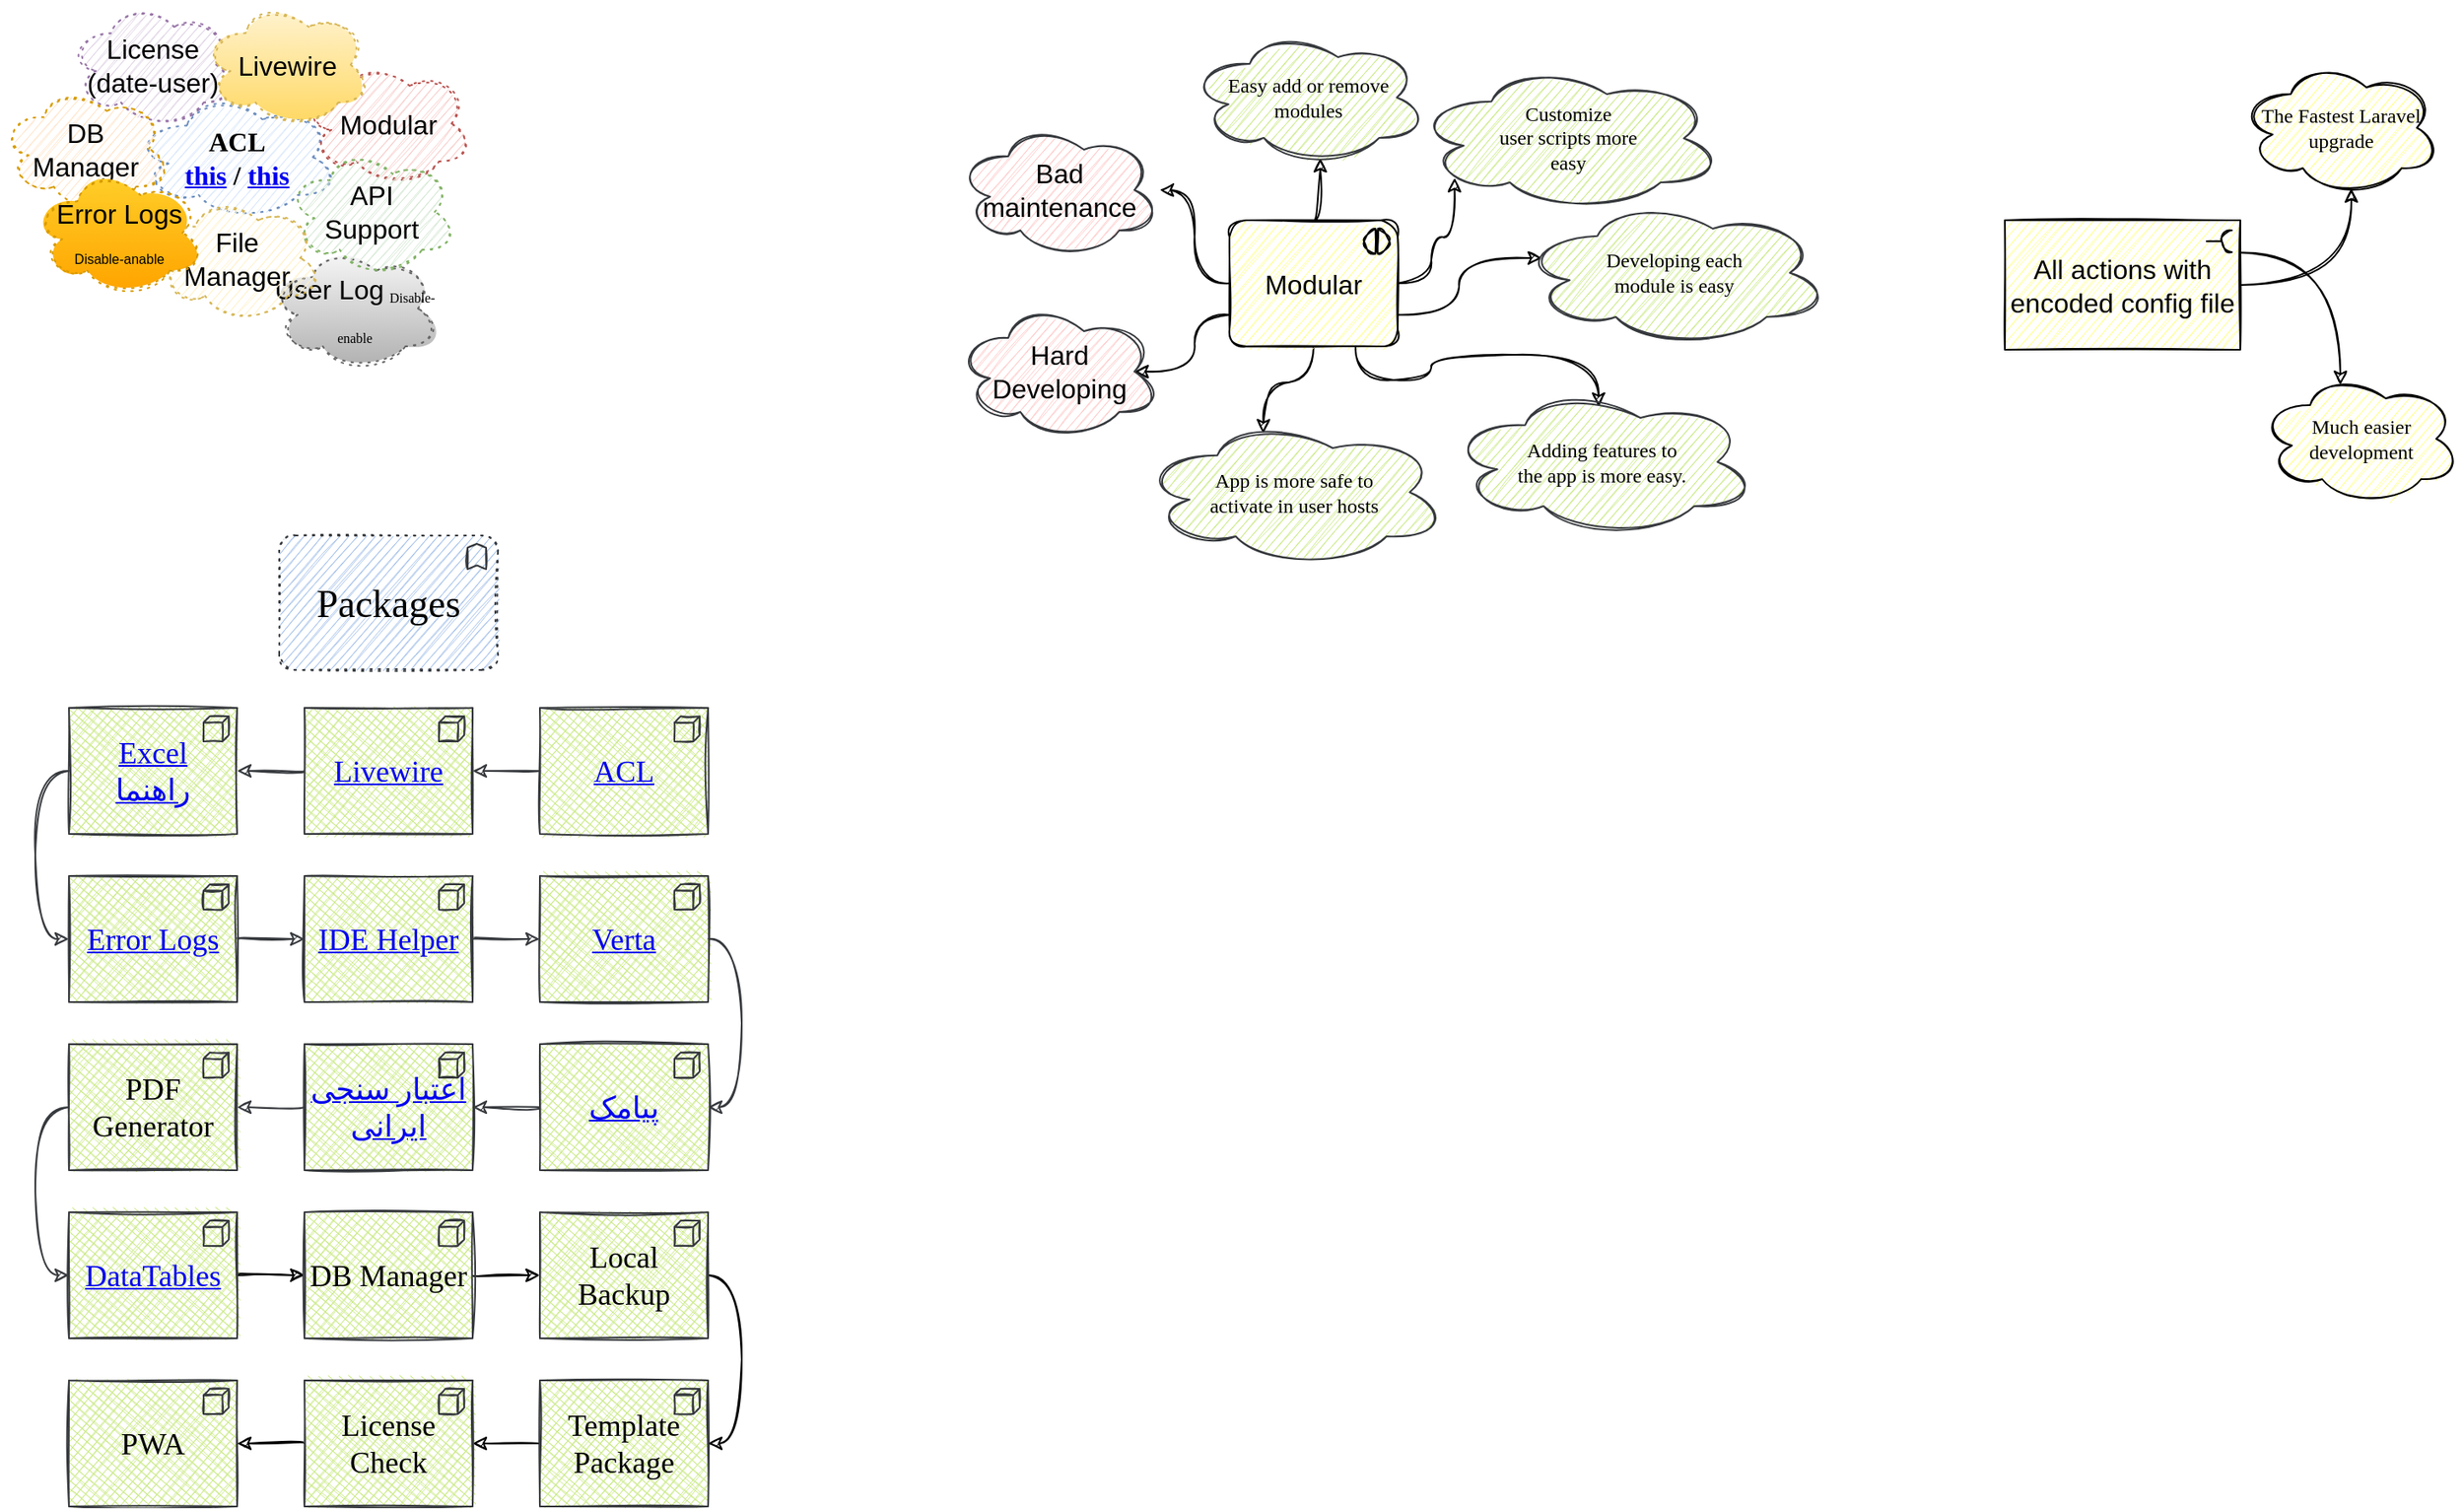 <mxfile version="14.4.8" type="github" pages="3">
  <diagram id="p5j1wUEil0Xq52mBIEXU" name="New App Requirments">
    <mxGraphModel dx="1095" dy="538" grid="0" gridSize="10" guides="1" tooltips="1" connect="1" arrows="1" fold="1" page="1" pageScale="1" pageWidth="827" pageHeight="1169" background="none" math="0" shadow="0">
      <root>
        <mxCell id="pFpU_-K4jWt_jsYd8WtE-0" />
        <mxCell id="pFpU_-K4jWt_jsYd8WtE-1" parent="pFpU_-K4jWt_jsYd8WtE-0" />
        <mxCell id="yBCattU03A_dBwwN4reb-0" value="&lt;div&gt;&lt;font style=&quot;font-size: 16px&quot; face=&quot;Georgia&quot;&gt;&lt;b&gt;ACL&lt;br&gt;&lt;a href=&quot;https://github.com/spatie/laravel-permission&quot;&gt;this&lt;/a&gt; / &lt;a href=&quot;https://github.com/JosephSilber/bouncer&quot;&gt;this&lt;/a&gt;&lt;br&gt;&lt;/b&gt;&lt;/font&gt;&lt;/div&gt;" style="fillColor=#dae8fc;whiteSpace=wrap;shape=cloud;html=1;strokeColor=#6c8ebf;sketch=1;dashed=1;dashPattern=1 4;" parent="pFpU_-K4jWt_jsYd8WtE-1" vertex="1">
          <mxGeometry x="130" y="95" width="120" height="75" as="geometry" />
        </mxCell>
        <mxCell id="yBCattU03A_dBwwN4reb-1" value="&lt;div style=&quot;font-size: 16px;&quot;&gt;Modular&lt;/div&gt;" style="fillColor=#f8cecc;whiteSpace=wrap;shape=cloud;html=1;strokeColor=#b85450;fontSize=16;sketch=1;dashed=1;dashPattern=1 4;" parent="pFpU_-K4jWt_jsYd8WtE-1" vertex="1">
          <mxGeometry x="230" y="75" width="100" height="75" as="geometry" />
        </mxCell>
        <mxCell id="yBCattU03A_dBwwN4reb-2" value="License&lt;br&gt;(date-user)" style="fillColor=#e1d5e7;whiteSpace=wrap;shape=cloud;html=1;strokeColor=#9673a6;fontSize=16;sketch=1;dashed=1;dashPattern=1 4;" parent="pFpU_-K4jWt_jsYd8WtE-1" vertex="1">
          <mxGeometry x="90" y="40" width="100" height="75" as="geometry" />
        </mxCell>
        <mxCell id="yBCattU03A_dBwwN4reb-3" value="User Log&lt;sub&gt;&lt;font face=&quot;Verdana&quot;&gt; &lt;/font&gt;&lt;/sub&gt;&lt;font style=&quot;font-size: 8px&quot; face=&quot;Verdana&quot;&gt;&lt;sub&gt;&lt;font style=&quot;font-size: 8px&quot;&gt;Disable-enable&lt;/font&gt;&lt;/sub&gt;&lt;/font&gt;" style="fillColor=#f5f5f5;whiteSpace=wrap;shape=cloud;html=1;strokeColor=#666666;fontSize=16;gradientColor=#b3b3b3;sketch=1;dashed=1;dashPattern=1 4;" parent="pFpU_-K4jWt_jsYd8WtE-1" vertex="1">
          <mxGeometry x="210" y="185" width="100" height="75" as="geometry" />
        </mxCell>
        <mxCell id="yBCattU03A_dBwwN4reb-4" value="API &lt;br&gt;Support" style="fillColor=#d5e8d4;whiteSpace=wrap;shape=cloud;html=1;strokeColor=#82b366;fontSize=16;sketch=1;dashed=1;dashPattern=1 4;" parent="pFpU_-K4jWt_jsYd8WtE-1" vertex="1">
          <mxGeometry x="220" y="127.5" width="100" height="75" as="geometry" />
        </mxCell>
        <mxCell id="yBCattU03A_dBwwN4reb-5" value="File &lt;br&gt;Manager" style="fillColor=#fff2cc;whiteSpace=wrap;shape=cloud;html=1;strokeColor=#d6b656;fontSize=16;sketch=1;dashed=1;dashPattern=1 4;" parent="pFpU_-K4jWt_jsYd8WtE-1" vertex="1">
          <mxGeometry x="140" y="155" width="100" height="75" as="geometry" />
        </mxCell>
        <mxCell id="yBCattU03A_dBwwN4reb-6" value="DB &lt;br&gt;Manager" style="fillColor=#ffe6cc;whiteSpace=wrap;shape=cloud;html=1;strokeColor=#d79b00;fontSize=16;sketch=1;dashed=1;dashPattern=1 4;" parent="pFpU_-K4jWt_jsYd8WtE-1" vertex="1">
          <mxGeometry x="50" y="90" width="100" height="75" as="geometry" />
        </mxCell>
        <mxCell id="yBCattU03A_dBwwN4reb-9" value="Livewire" style="whiteSpace=wrap;shape=cloud;html=1;fontSize=16;fillColor=#fff2cc;strokeColor=#d6b656;gradientColor=#ffd966;sketch=1;dashed=1;dashPattern=1 4;" parent="pFpU_-K4jWt_jsYd8WtE-1" vertex="1">
          <mxGeometry x="170" y="40" width="100" height="75" as="geometry" />
        </mxCell>
        <mxCell id="yBCattU03A_dBwwN4reb-10" value="Error Logs&lt;div&gt;&lt;sub&gt;&lt;font style=&quot;font-size: 8px&quot;&gt;Disable-anable&lt;/font&gt;&lt;/sub&gt;&lt;/div&gt;" style="fillColor=#ffcd28;whiteSpace=wrap;shape=cloud;html=1;strokeColor=#d79b00;fontSize=16;gradientColor=#ffa500;sketch=1;dashed=1;dashPattern=1 4;" parent="pFpU_-K4jWt_jsYd8WtE-1" vertex="1">
          <mxGeometry x="70" y="140" width="100" height="75" as="geometry" />
        </mxCell>
        <mxCell id="UgfPbcDi_1TXwU8vHOSm-0" style="edgeStyle=orthogonalEdgeStyle;curved=1;orthogonalLoop=1;jettySize=auto;html=1;entryX=0.13;entryY=0.77;entryDx=0;entryDy=0;entryPerimeter=0;fontSize=12;fontFamily=Comic Sans MS;sketch=1;" parent="pFpU_-K4jWt_jsYd8WtE-1" source="UgfPbcDi_1TXwU8vHOSm-7" target="UgfPbcDi_1TXwU8vHOSm-12" edge="1">
          <mxGeometry relative="1" as="geometry">
            <Array as="points">
              <mxPoint x="900" y="208" />
              <mxPoint x="900" y="180" />
              <mxPoint x="914" y="180" />
            </Array>
          </mxGeometry>
        </mxCell>
        <mxCell id="UgfPbcDi_1TXwU8vHOSm-1" style="edgeStyle=orthogonalEdgeStyle;curved=1;orthogonalLoop=1;jettySize=auto;html=1;exitX=1;exitY=0.75;exitDx=0;exitDy=0;exitPerimeter=0;entryX=0.07;entryY=0.4;entryDx=0;entryDy=0;entryPerimeter=0;fontSize=12;fontFamily=Comic Sans MS;sketch=1;" parent="pFpU_-K4jWt_jsYd8WtE-1" source="UgfPbcDi_1TXwU8vHOSm-7" target="UgfPbcDi_1TXwU8vHOSm-13" edge="1">
          <mxGeometry relative="1" as="geometry" />
        </mxCell>
        <mxCell id="UgfPbcDi_1TXwU8vHOSm-2" style="edgeStyle=orthogonalEdgeStyle;curved=1;orthogonalLoop=1;jettySize=auto;html=1;exitX=0.5;exitY=0;exitDx=0;exitDy=0;exitPerimeter=0;entryX=0.55;entryY=0.95;entryDx=0;entryDy=0;entryPerimeter=0;fontSize=12;fontFamily=Comic Sans MS;sketch=1;" parent="pFpU_-K4jWt_jsYd8WtE-1" source="UgfPbcDi_1TXwU8vHOSm-7" target="UgfPbcDi_1TXwU8vHOSm-11" edge="1">
          <mxGeometry relative="1" as="geometry" />
        </mxCell>
        <mxCell id="UgfPbcDi_1TXwU8vHOSm-3" style="edgeStyle=orthogonalEdgeStyle;curved=1;orthogonalLoop=1;jettySize=auto;html=1;exitX=0.75;exitY=1;exitDx=0;exitDy=0;exitPerimeter=0;entryX=0.489;entryY=0.126;entryDx=0;entryDy=0;entryPerimeter=0;fontFamily=Comic Sans MS;fontSize=12;sketch=1;" parent="pFpU_-K4jWt_jsYd8WtE-1" source="UgfPbcDi_1TXwU8vHOSm-7" target="UgfPbcDi_1TXwU8vHOSm-14" edge="1">
          <mxGeometry relative="1" as="geometry" />
        </mxCell>
        <mxCell id="UgfPbcDi_1TXwU8vHOSm-4" value="" style="edgeStyle=orthogonalEdgeStyle;curved=1;orthogonalLoop=1;jettySize=auto;html=1;fontFamily=Comic Sans MS;fontSize=12;sketch=1;" parent="pFpU_-K4jWt_jsYd8WtE-1" source="UgfPbcDi_1TXwU8vHOSm-7" target="UgfPbcDi_1TXwU8vHOSm-15" edge="1">
          <mxGeometry relative="1" as="geometry" />
        </mxCell>
        <mxCell id="UgfPbcDi_1TXwU8vHOSm-5" style="edgeStyle=orthogonalEdgeStyle;curved=1;orthogonalLoop=1;jettySize=auto;html=1;exitX=0;exitY=0.75;exitDx=0;exitDy=0;exitPerimeter=0;entryX=0.875;entryY=0.5;entryDx=0;entryDy=0;entryPerimeter=0;fontFamily=Comic Sans MS;fontSize=12;sketch=1;" parent="pFpU_-K4jWt_jsYd8WtE-1" source="UgfPbcDi_1TXwU8vHOSm-7" target="UgfPbcDi_1TXwU8vHOSm-16" edge="1">
          <mxGeometry relative="1" as="geometry" />
        </mxCell>
        <mxCell id="UgfPbcDi_1TXwU8vHOSm-6" style="edgeStyle=orthogonalEdgeStyle;curved=1;orthogonalLoop=1;jettySize=auto;html=1;exitX=0.5;exitY=1;exitDx=0;exitDy=0;exitPerimeter=0;entryX=0.4;entryY=0.1;entryDx=0;entryDy=0;entryPerimeter=0;fontFamily=Comic Sans MS;fontSize=12;sketch=1;" parent="pFpU_-K4jWt_jsYd8WtE-1" source="UgfPbcDi_1TXwU8vHOSm-7" target="UgfPbcDi_1TXwU8vHOSm-17" edge="1">
          <mxGeometry relative="1" as="geometry" />
        </mxCell>
        <mxCell id="UgfPbcDi_1TXwU8vHOSm-7" value="Modular" style="html=1;outlineConnect=0;whiteSpace=wrap;fillColor=#ffff99;shape=mxgraph.archimate.business;busType=interaction;fontSize=16;sketch=1;" parent="pFpU_-K4jWt_jsYd8WtE-1" vertex="1">
          <mxGeometry x="780" y="170" width="100" height="75" as="geometry" />
        </mxCell>
        <mxCell id="UgfPbcDi_1TXwU8vHOSm-8" value="" style="edgeStyle=orthogonalEdgeStyle;orthogonalLoop=1;jettySize=auto;html=1;fontFamily=Comic Sans MS;fontSize=12;exitX=1;exitY=0.5;exitDx=0;exitDy=0;exitPerimeter=0;entryX=0.55;entryY=0.95;entryDx=0;entryDy=0;entryPerimeter=0;labelBorderColor=none;curved=1;sketch=1;" parent="pFpU_-K4jWt_jsYd8WtE-1" source="UgfPbcDi_1TXwU8vHOSm-10" target="UgfPbcDi_1TXwU8vHOSm-18" edge="1">
          <mxGeometry relative="1" as="geometry">
            <mxPoint x="1387" y="220" as="targetPoint" />
            <Array as="points">
              <mxPoint x="1447" y="209" />
            </Array>
          </mxGeometry>
        </mxCell>
        <mxCell id="UgfPbcDi_1TXwU8vHOSm-9" style="edgeStyle=orthogonalEdgeStyle;curved=1;orthogonalLoop=1;jettySize=auto;html=1;exitX=1;exitY=0.25;exitDx=0;exitDy=0;exitPerimeter=0;entryX=0.4;entryY=0.1;entryDx=0;entryDy=0;entryPerimeter=0;fontFamily=Comic Sans MS;fontSize=12;sketch=1;" parent="pFpU_-K4jWt_jsYd8WtE-1" source="UgfPbcDi_1TXwU8vHOSm-10" target="UgfPbcDi_1TXwU8vHOSm-19" edge="1">
          <mxGeometry relative="1" as="geometry" />
        </mxCell>
        <mxCell id="UgfPbcDi_1TXwU8vHOSm-10" value="All actions with encoded config file" style="html=1;outlineConnect=0;whiteSpace=wrap;fillColor=#ffff99;shape=mxgraph.archimate.application;appType=interface2;fontSize=16;sketch=1;" parent="pFpU_-K4jWt_jsYd8WtE-1" vertex="1">
          <mxGeometry x="1241" y="170" width="140" height="77" as="geometry" />
        </mxCell>
        <mxCell id="UgfPbcDi_1TXwU8vHOSm-11" value="Easy add or remove modules" style="ellipse;shape=cloud;whiteSpace=wrap;html=1;fontSize=12;fillColor=#cdeb8b;sketch=1;strokeColor=#36393d;fontFamily=Comic Sans MS;" parent="pFpU_-K4jWt_jsYd8WtE-1" vertex="1">
          <mxGeometry x="757" y="57" width="140" height="80" as="geometry" />
        </mxCell>
        <mxCell id="UgfPbcDi_1TXwU8vHOSm-12" value="&lt;div style=&quot;font-size: 12px;&quot;&gt;Customize &lt;br style=&quot;font-size: 12px;&quot;&gt;&lt;/div&gt;&lt;div style=&quot;font-size: 12px;&quot;&gt;user scripts more&lt;/div&gt;&lt;div style=&quot;font-size: 12px;&quot;&gt; easy &lt;/div&gt;" style="ellipse;shape=cloud;whiteSpace=wrap;html=1;fontSize=12;fillColor=#cdeb8b;sketch=1;strokeColor=#36393d;fontFamily=Comic Sans MS;" parent="pFpU_-K4jWt_jsYd8WtE-1" vertex="1">
          <mxGeometry x="890" y="77.5" width="183" height="87.5" as="geometry" />
        </mxCell>
        <mxCell id="UgfPbcDi_1TXwU8vHOSm-13" value="&lt;div style=&quot;font-size: 12px;&quot;&gt;Developing each &lt;br style=&quot;font-size: 12px;&quot;&gt;&lt;/div&gt;&lt;div style=&quot;font-size: 12px;&quot;&gt;module is easy&lt;/div&gt;" style="ellipse;shape=cloud;whiteSpace=wrap;html=1;fontSize=12;fillColor=#cdeb8b;sketch=1;strokeColor=#36393d;fontFamily=Comic Sans MS;" parent="pFpU_-K4jWt_jsYd8WtE-1" vertex="1">
          <mxGeometry x="953" y="157.5" width="183" height="87.5" as="geometry" />
        </mxCell>
        <mxCell id="UgfPbcDi_1TXwU8vHOSm-14" value="&lt;div&gt;Adding features to &lt;br&gt;&lt;/div&gt;&lt;div&gt;the app is more easy.&lt;/div&gt;" style="ellipse;shape=cloud;whiteSpace=wrap;html=1;fontSize=12;fillColor=#cdeb8b;sketch=1;strokeColor=#36393d;fontFamily=Comic Sans MS;gradientDirection=east;" parent="pFpU_-K4jWt_jsYd8WtE-1" vertex="1">
          <mxGeometry x="910" y="270" width="183" height="87.5" as="geometry" />
        </mxCell>
        <mxCell id="UgfPbcDi_1TXwU8vHOSm-15" value="Bad maintenance" style="ellipse;shape=cloud;whiteSpace=wrap;html=1;fontSize=16;fillColor=#ffcccc;strokeColor=#36393d;sketch=1;" parent="pFpU_-K4jWt_jsYd8WtE-1" vertex="1">
          <mxGeometry x="618.5" y="112" width="120" height="80" as="geometry" />
        </mxCell>
        <mxCell id="UgfPbcDi_1TXwU8vHOSm-16" value="&lt;div&gt;Hard &lt;br&gt;&lt;/div&gt;&lt;div&gt;Developing&lt;br&gt;&lt;/div&gt;" style="ellipse;shape=cloud;whiteSpace=wrap;html=1;fontSize=16;fillColor=#ffcccc;strokeColor=#36393d;sketch=1;" parent="pFpU_-K4jWt_jsYd8WtE-1" vertex="1">
          <mxGeometry x="618.5" y="220" width="120" height="80" as="geometry" />
        </mxCell>
        <mxCell id="UgfPbcDi_1TXwU8vHOSm-17" value="App is more safe to&lt;br&gt; activate in user hosts" style="ellipse;shape=cloud;whiteSpace=wrap;html=1;fontSize=12;fillColor=#cdeb8b;sketch=1;strokeColor=#36393d;fontFamily=Comic Sans MS;gradientDirection=east;" parent="pFpU_-K4jWt_jsYd8WtE-1" vertex="1">
          <mxGeometry x="727" y="288" width="183" height="87.5" as="geometry" />
        </mxCell>
        <mxCell id="UgfPbcDi_1TXwU8vHOSm-18" value="The Fastest Laravel upgrade" style="ellipse;shape=cloud;whiteSpace=wrap;html=1;fontSize=12;fillColor=#ffff99;fontFamily=Comic Sans MS;sketch=1;" parent="pFpU_-K4jWt_jsYd8WtE-1" vertex="1">
          <mxGeometry x="1381" y="75" width="120" height="80" as="geometry" />
        </mxCell>
        <mxCell id="UgfPbcDi_1TXwU8vHOSm-19" value="Much easier development" style="ellipse;shape=cloud;whiteSpace=wrap;html=1;fontSize=12;fillColor=#ffff99;fontFamily=Comic Sans MS;sketch=1;" parent="pFpU_-K4jWt_jsYd8WtE-1" vertex="1">
          <mxGeometry x="1392.5" y="260" width="120" height="80" as="geometry" />
        </mxCell>
        <mxCell id="UgfPbcDi_1TXwU8vHOSm-42" value="" style="edgeStyle=orthogonalEdgeStyle;curved=1;sketch=1;orthogonalLoop=1;jettySize=auto;html=1;fontFamily=Comic Sans MS;fontSize=18;fillColor=#cdeb8b;strokeColor=#36393d;" parent="pFpU_-K4jWt_jsYd8WtE-1" source="UgfPbcDi_1TXwU8vHOSm-22" target="UgfPbcDi_1TXwU8vHOSm-27" edge="1">
          <mxGeometry relative="1" as="geometry" />
        </mxCell>
        <mxCell id="UgfPbcDi_1TXwU8vHOSm-22" value="&lt;a href=&quot;https://github.com/spatie/laravel-permission&quot;&gt;ACL&lt;/a&gt;" style="html=1;outlineConnect=0;whiteSpace=wrap;shape=mxgraph.archimate.application;appType=node;sketch=1;fontFamily=Comic Sans MS;fontSize=18;labelBorderColor=none;fillStyle=cross-hatch;fillColor=#cdeb8b;strokeColor=#36393d;" parent="pFpU_-K4jWt_jsYd8WtE-1" vertex="1">
          <mxGeometry x="370" y="460" width="100" height="75" as="geometry" />
        </mxCell>
        <mxCell id="UgfPbcDi_1TXwU8vHOSm-43" value="" style="edgeStyle=orthogonalEdgeStyle;curved=1;sketch=1;orthogonalLoop=1;jettySize=auto;html=1;fontFamily=Comic Sans MS;fontSize=18;fillColor=#cdeb8b;strokeColor=#36393d;" parent="pFpU_-K4jWt_jsYd8WtE-1" source="UgfPbcDi_1TXwU8vHOSm-27" target="UgfPbcDi_1TXwU8vHOSm-40" edge="1">
          <mxGeometry relative="1" as="geometry" />
        </mxCell>
        <mxCell id="UgfPbcDi_1TXwU8vHOSm-27" value="&lt;a href=&quot;https://github.com/livewire/livewire&quot;&gt;Livewire&lt;/a&gt;" style="html=1;outlineConnect=0;whiteSpace=wrap;shape=mxgraph.archimate.application;appType=node;sketch=1;fontFamily=Comic Sans MS;fontSize=18;labelBorderColor=none;fillStyle=cross-hatch;fillColor=#cdeb8b;strokeColor=#36393d;" parent="pFpU_-K4jWt_jsYd8WtE-1" vertex="1">
          <mxGeometry x="230" y="460" width="100" height="75" as="geometry" />
        </mxCell>
        <mxCell id="UgfPbcDi_1TXwU8vHOSm-46" value="" style="edgeStyle=orthogonalEdgeStyle;curved=1;sketch=1;orthogonalLoop=1;jettySize=auto;html=1;fontFamily=Comic Sans MS;fontSize=18;fillColor=#cdeb8b;strokeColor=#36393d;" parent="pFpU_-K4jWt_jsYd8WtE-1" source="UgfPbcDi_1TXwU8vHOSm-34" target="UgfPbcDi_1TXwU8vHOSm-45" edge="1">
          <mxGeometry relative="1" as="geometry" />
        </mxCell>
        <mxCell id="UgfPbcDi_1TXwU8vHOSm-34" value="&lt;a href=&quot;https://laravelarticle.com/laravel-log-reader&quot;&gt;Error Logs&lt;/a&gt;" style="html=1;outlineConnect=0;whiteSpace=wrap;shape=mxgraph.archimate.application;appType=node;sketch=1;fontFamily=Comic Sans MS;fontSize=18;labelBorderColor=none;fillStyle=cross-hatch;fillColor=#cdeb8b;strokeColor=#36393d;" parent="pFpU_-K4jWt_jsYd8WtE-1" vertex="1">
          <mxGeometry x="90" y="560" width="100" height="75" as="geometry" />
        </mxCell>
        <mxCell id="UgfPbcDi_1TXwU8vHOSm-44" style="edgeStyle=orthogonalEdgeStyle;curved=1;sketch=1;orthogonalLoop=1;jettySize=auto;html=1;exitX=0;exitY=0.5;exitDx=0;exitDy=0;exitPerimeter=0;entryX=0;entryY=0.5;entryDx=0;entryDy=0;entryPerimeter=0;fontFamily=Comic Sans MS;fontSize=18;fillColor=#cdeb8b;strokeColor=#36393d;" parent="pFpU_-K4jWt_jsYd8WtE-1" source="UgfPbcDi_1TXwU8vHOSm-40" target="UgfPbcDi_1TXwU8vHOSm-34" edge="1">
          <mxGeometry relative="1" as="geometry" />
        </mxCell>
        <mxCell id="UgfPbcDi_1TXwU8vHOSm-40" value="&lt;a href=&quot;https://github.com/Maatwebsite/Laravel-Excel&quot;&gt;Excel&lt;br&gt;&lt;/a&gt;&lt;a href=&quot;https://7learn.com/programming/import-and-export-excel-and-csv-in-laravel&quot;&gt;راهنما&lt;/a&gt;&lt;br&gt;&lt;a href=&quot;https://github.com/Maatwebsite/Laravel-Excel&quot;&gt;&lt;/a&gt;" style="html=1;outlineConnect=0;whiteSpace=wrap;shape=mxgraph.archimate.application;appType=node;sketch=1;fontFamily=Comic Sans MS;fontSize=18;labelBorderColor=none;fillStyle=cross-hatch;fillColor=#cdeb8b;strokeColor=#36393d;" parent="pFpU_-K4jWt_jsYd8WtE-1" vertex="1">
          <mxGeometry x="90" y="460" width="100" height="75" as="geometry" />
        </mxCell>
        <mxCell id="UgfPbcDi_1TXwU8vHOSm-48" value="" style="edgeStyle=orthogonalEdgeStyle;curved=1;sketch=1;orthogonalLoop=1;jettySize=auto;html=1;fontFamily=Comic Sans MS;fontSize=18;fillColor=#cdeb8b;strokeColor=#36393d;" parent="pFpU_-K4jWt_jsYd8WtE-1" source="UgfPbcDi_1TXwU8vHOSm-45" target="UgfPbcDi_1TXwU8vHOSm-47" edge="1">
          <mxGeometry relative="1" as="geometry" />
        </mxCell>
        <mxCell id="UgfPbcDi_1TXwU8vHOSm-45" value="&lt;a href=&quot;https://github.com/barryvdh/laravel-ide-helper&quot;&gt;IDE Helper&lt;/a&gt;" style="html=1;outlineConnect=0;whiteSpace=wrap;shape=mxgraph.archimate.application;appType=node;sketch=1;fontFamily=Comic Sans MS;fontSize=18;labelBorderColor=none;fillStyle=cross-hatch;fillColor=#cdeb8b;strokeColor=#36393d;" parent="pFpU_-K4jWt_jsYd8WtE-1" vertex="1">
          <mxGeometry x="230" y="560" width="100" height="75" as="geometry" />
        </mxCell>
        <mxCell id="UgfPbcDi_1TXwU8vHOSm-51" style="edgeStyle=orthogonalEdgeStyle;curved=1;sketch=1;orthogonalLoop=1;jettySize=auto;html=1;exitX=1;exitY=0.5;exitDx=0;exitDy=0;exitPerimeter=0;entryX=1;entryY=0.5;entryDx=0;entryDy=0;entryPerimeter=0;fontFamily=Comic Sans MS;fontSize=18;fillColor=#cdeb8b;strokeColor=#36393d;" parent="pFpU_-K4jWt_jsYd8WtE-1" source="UgfPbcDi_1TXwU8vHOSm-47" target="UgfPbcDi_1TXwU8vHOSm-49" edge="1">
          <mxGeometry relative="1" as="geometry" />
        </mxCell>
        <mxCell id="UgfPbcDi_1TXwU8vHOSm-47" value="&lt;a href=&quot;https://github.com/hekmatinasser/verta&quot;&gt;Verta&lt;/a&gt;" style="html=1;outlineConnect=0;whiteSpace=wrap;shape=mxgraph.archimate.application;appType=node;sketch=1;fontFamily=Comic Sans MS;fontSize=18;labelBorderColor=none;fillStyle=cross-hatch;fillColor=#cdeb8b;strokeColor=#36393d;" parent="pFpU_-K4jWt_jsYd8WtE-1" vertex="1">
          <mxGeometry x="370" y="560" width="100" height="75" as="geometry" />
        </mxCell>
        <mxCell id="UgfPbcDi_1TXwU8vHOSm-53" value="" style="edgeStyle=orthogonalEdgeStyle;curved=1;sketch=1;orthogonalLoop=1;jettySize=auto;html=1;fontFamily=Comic Sans MS;fontSize=18;fillColor=#cdeb8b;strokeColor=#36393d;" parent="pFpU_-K4jWt_jsYd8WtE-1" source="UgfPbcDi_1TXwU8vHOSm-49" target="UgfPbcDi_1TXwU8vHOSm-52" edge="1">
          <mxGeometry relative="1" as="geometry" />
        </mxCell>
        <mxCell id="UgfPbcDi_1TXwU8vHOSm-49" value="&lt;a href=&quot;https://raygansms.com/blog/post/266/%D9%86%D9%85%D9%88%D9%86%D9%87-%DA%A9%D8%AF-%D8%A7%D8%B1%D8%B3%D8%A7%D9%84-%D9%BE%DB%8C%D8%A7%D9%85%DA%A9-%D8%A8%D8%A7-laravel-(%D9%88%DB%8C%D8%AF%DB%8C%D9%88)&quot;&gt;پیامک&lt;/a&gt;" style="html=1;outlineConnect=0;whiteSpace=wrap;shape=mxgraph.archimate.application;appType=node;sketch=1;fontFamily=Comic Sans MS;fontSize=18;labelBorderColor=none;fillStyle=cross-hatch;fillColor=#cdeb8b;strokeColor=#36393d;" parent="pFpU_-K4jWt_jsYd8WtE-1" vertex="1">
          <mxGeometry x="370" y="660" width="100" height="75" as="geometry" />
        </mxCell>
        <mxCell id="UgfPbcDi_1TXwU8vHOSm-55" value="" style="edgeStyle=orthogonalEdgeStyle;curved=1;sketch=1;orthogonalLoop=1;jettySize=auto;html=1;fontFamily=Comic Sans MS;fontSize=18;fillColor=#cdeb8b;strokeColor=#36393d;" parent="pFpU_-K4jWt_jsYd8WtE-1" source="UgfPbcDi_1TXwU8vHOSm-52" target="UgfPbcDi_1TXwU8vHOSm-54" edge="1">
          <mxGeometry relative="1" as="geometry" />
        </mxCell>
        <mxCell id="UgfPbcDi_1TXwU8vHOSm-52" value="&lt;a href=&quot;http://anetwork.github.io/validation/&quot;&gt;اعتبار سنجی ایرانی&lt;/a&gt;" style="html=1;outlineConnect=0;whiteSpace=wrap;shape=mxgraph.archimate.application;appType=node;sketch=1;fontFamily=Comic Sans MS;fontSize=18;labelBorderColor=none;fillStyle=cross-hatch;fillColor=#cdeb8b;strokeColor=#36393d;" parent="pFpU_-K4jWt_jsYd8WtE-1" vertex="1">
          <mxGeometry x="230" y="660" width="100" height="75" as="geometry" />
        </mxCell>
        <mxCell id="UgfPbcDi_1TXwU8vHOSm-59" style="edgeStyle=orthogonalEdgeStyle;curved=1;sketch=1;orthogonalLoop=1;jettySize=auto;html=1;exitX=0;exitY=0.5;exitDx=0;exitDy=0;exitPerimeter=0;entryX=0;entryY=0.5;entryDx=0;entryDy=0;entryPerimeter=0;fontFamily=Comic Sans MS;fontSize=18;fillColor=#cdeb8b;strokeColor=#36393d;" parent="pFpU_-K4jWt_jsYd8WtE-1" source="UgfPbcDi_1TXwU8vHOSm-54" target="UgfPbcDi_1TXwU8vHOSm-57" edge="1">
          <mxGeometry relative="1" as="geometry" />
        </mxCell>
        <mxCell id="UgfPbcDi_1TXwU8vHOSm-54" value="PDF Generator" style="html=1;outlineConnect=0;whiteSpace=wrap;shape=mxgraph.archimate.application;appType=node;sketch=1;fontFamily=Comic Sans MS;fontSize=18;labelBorderColor=none;fillStyle=cross-hatch;fillColor=#cdeb8b;strokeColor=#36393d;" parent="pFpU_-K4jWt_jsYd8WtE-1" vertex="1">
          <mxGeometry x="90" y="660" width="100" height="75" as="geometry" />
        </mxCell>
        <mxCell id="40ncCqBi6lyQ6E2bkOKu-4" value="" style="edgeStyle=orthogonalEdgeStyle;orthogonalLoop=1;jettySize=auto;html=1;curved=1;sketch=1;" edge="1" parent="pFpU_-K4jWt_jsYd8WtE-1" source="UgfPbcDi_1TXwU8vHOSm-57" target="40ncCqBi6lyQ6E2bkOKu-3">
          <mxGeometry relative="1" as="geometry" />
        </mxCell>
        <mxCell id="UgfPbcDi_1TXwU8vHOSm-57" value="&lt;a href=&quot;https://github.com/yajra/laravel-datatables&quot;&gt;DataTables&lt;/a&gt;" style="html=1;outlineConnect=0;whiteSpace=wrap;shape=mxgraph.archimate.application;appType=node;sketch=1;fontFamily=Comic Sans MS;fontSize=18;labelBorderColor=none;fillStyle=cross-hatch;fillColor=#cdeb8b;strokeColor=#36393d;" parent="pFpU_-K4jWt_jsYd8WtE-1" vertex="1">
          <mxGeometry x="90" y="760" width="100" height="75" as="geometry" />
        </mxCell>
        <mxCell id="UgfPbcDi_1TXwU8vHOSm-21" value="&lt;div style=&quot;font-size: 23px;&quot;&gt;Packages&lt;/div&gt;" style="html=1;outlineConnect=0;whiteSpace=wrap;shape=mxgraph.archimate.business;busType=function;dashed=1;dashPattern=1 4;sketch=1;fontFamily=Comic Sans MS;fontSize=23;strokeColor=#36393d;labelBorderColor=none;labelBackgroundColor=none;shadow=0;fillStyle=hachure;fillColor=#A9C4EB;" parent="pFpU_-K4jWt_jsYd8WtE-1" vertex="1">
          <mxGeometry x="215" y="357.5" width="130" height="80" as="geometry" />
        </mxCell>
        <mxCell id="40ncCqBi6lyQ6E2bkOKu-2" value="" style="edgeStyle=orthogonalEdgeStyle;rounded=0;orthogonalLoop=1;jettySize=auto;html=1;sketch=1;" edge="1" parent="pFpU_-K4jWt_jsYd8WtE-1" source="40ncCqBi6lyQ6E2bkOKu-0" target="40ncCqBi6lyQ6E2bkOKu-1">
          <mxGeometry relative="1" as="geometry" />
        </mxCell>
        <mxCell id="40ncCqBi6lyQ6E2bkOKu-0" value="Template Package" style="html=1;outlineConnect=0;whiteSpace=wrap;shape=mxgraph.archimate.application;appType=node;sketch=1;fontFamily=Comic Sans MS;fontSize=18;labelBorderColor=none;fillStyle=cross-hatch;fillColor=#cdeb8b;strokeColor=#36393d;" vertex="1" parent="pFpU_-K4jWt_jsYd8WtE-1">
          <mxGeometry x="370" y="860" width="100" height="75" as="geometry" />
        </mxCell>
        <mxCell id="40ncCqBi6lyQ6E2bkOKu-9" value="" style="edgeStyle=orthogonalEdgeStyle;curved=1;sketch=1;orthogonalLoop=1;jettySize=auto;html=1;" edge="1" parent="pFpU_-K4jWt_jsYd8WtE-1" source="40ncCqBi6lyQ6E2bkOKu-1" target="40ncCqBi6lyQ6E2bkOKu-8">
          <mxGeometry relative="1" as="geometry" />
        </mxCell>
        <mxCell id="40ncCqBi6lyQ6E2bkOKu-1" value="License Check" style="html=1;outlineConnect=0;whiteSpace=wrap;shape=mxgraph.archimate.application;appType=node;sketch=1;fontFamily=Comic Sans MS;fontSize=18;labelBorderColor=none;fillStyle=cross-hatch;fillColor=#cdeb8b;strokeColor=#36393d;" vertex="1" parent="pFpU_-K4jWt_jsYd8WtE-1">
          <mxGeometry x="230" y="860" width="100" height="75" as="geometry" />
        </mxCell>
        <mxCell id="40ncCqBi6lyQ6E2bkOKu-6" value="" style="edgeStyle=orthogonalEdgeStyle;orthogonalLoop=1;jettySize=auto;html=1;curved=1;sketch=1;" edge="1" parent="pFpU_-K4jWt_jsYd8WtE-1" source="40ncCqBi6lyQ6E2bkOKu-3" target="40ncCqBi6lyQ6E2bkOKu-5">
          <mxGeometry relative="1" as="geometry" />
        </mxCell>
        <mxCell id="40ncCqBi6lyQ6E2bkOKu-3" value="DB Manager" style="html=1;outlineConnect=0;whiteSpace=wrap;shape=mxgraph.archimate.application;appType=node;sketch=1;fontFamily=Comic Sans MS;fontSize=18;labelBorderColor=none;fillStyle=cross-hatch;fillColor=#cdeb8b;strokeColor=#36393d;" vertex="1" parent="pFpU_-K4jWt_jsYd8WtE-1">
          <mxGeometry x="230" y="760" width="100" height="75" as="geometry" />
        </mxCell>
        <mxCell id="40ncCqBi6lyQ6E2bkOKu-7" style="edgeStyle=orthogonalEdgeStyle;curved=1;sketch=1;orthogonalLoop=1;jettySize=auto;html=1;exitX=1;exitY=0.5;exitDx=0;exitDy=0;exitPerimeter=0;entryX=1;entryY=0.5;entryDx=0;entryDy=0;entryPerimeter=0;" edge="1" parent="pFpU_-K4jWt_jsYd8WtE-1" source="40ncCqBi6lyQ6E2bkOKu-5" target="40ncCqBi6lyQ6E2bkOKu-0">
          <mxGeometry relative="1" as="geometry" />
        </mxCell>
        <mxCell id="40ncCqBi6lyQ6E2bkOKu-5" value="&lt;div&gt;Local Backup&lt;/div&gt;" style="html=1;outlineConnect=0;whiteSpace=wrap;shape=mxgraph.archimate.application;appType=node;sketch=1;fontFamily=Comic Sans MS;fontSize=18;labelBorderColor=none;fillStyle=cross-hatch;fillColor=#cdeb8b;strokeColor=#36393d;" vertex="1" parent="pFpU_-K4jWt_jsYd8WtE-1">
          <mxGeometry x="370" y="760" width="100" height="75" as="geometry" />
        </mxCell>
        <mxCell id="40ncCqBi6lyQ6E2bkOKu-8" value="PWA" style="html=1;outlineConnect=0;whiteSpace=wrap;shape=mxgraph.archimate.application;appType=node;sketch=1;fontFamily=Comic Sans MS;fontSize=18;labelBorderColor=none;fillStyle=cross-hatch;fillColor=#cdeb8b;strokeColor=#36393d;" vertex="1" parent="pFpU_-K4jWt_jsYd8WtE-1">
          <mxGeometry x="90" y="860" width="100" height="75" as="geometry" />
        </mxCell>
      </root>
    </mxGraphModel>
  </diagram>
  <diagram name="Main Excel logic" id="e7e014a7-5840-1c2e-5031-d8a46d1fe8dd">
    <mxGraphModel dx="4135" dy="2469" grid="1" gridSize="10" guides="1" tooltips="1" connect="1" arrows="1" fold="1" page="1" pageScale="1" pageWidth="1169" pageHeight="826" background="#ffffff" math="0" shadow="0">
      <root>
        <mxCell id="0" />
        <mxCell id="1" parent="0" />
        <mxCell id="2ZdwDaDd-DvCtBjy0k5W-60" value="" style="edgeStyle=orthogonalEdgeStyle;orthogonalLoop=1;jettySize=auto;html=1;curved=1;fontFamily=Comic Sans MS;" parent="1" source="2ZdwDaDd-DvCtBjy0k5W-57" target="2ZdwDaDd-DvCtBjy0k5W-59" edge="1">
          <mxGeometry relative="1" as="geometry" />
        </mxCell>
        <mxCell id="2ZdwDaDd-DvCtBjy0k5W-75" value="" style="edgeStyle=orthogonalEdgeStyle;orthogonalLoop=1;jettySize=auto;html=1;curved=1;fontFamily=Comic Sans MS;" parent="1" source="2ZdwDaDd-DvCtBjy0k5W-57" target="2ZdwDaDd-DvCtBjy0k5W-74" edge="1">
          <mxGeometry relative="1" as="geometry" />
        </mxCell>
        <mxCell id="2ZdwDaDd-DvCtBjy0k5W-57" value="More than 6 columns ?" style="rhombus;whiteSpace=wrap;html=1;fontFamily=Comic Sans MS;" parent="1" vertex="1">
          <mxGeometry x="470" y="-210" width="80" height="80" as="geometry" />
        </mxCell>
        <mxCell id="2ZdwDaDd-DvCtBjy0k5W-134" style="edgeStyle=orthogonalEdgeStyle;orthogonalLoop=1;jettySize=auto;html=1;entryX=1;entryY=0.5;entryDx=0;entryDy=0;exitX=0.5;exitY=0;exitDx=0;exitDy=0;fontFamily=Comic Sans MS;rounded=1;" parent="1" source="2ZdwDaDd-DvCtBjy0k5W-59" target="2ZdwDaDd-DvCtBjy0k5W-41" edge="1">
          <mxGeometry relative="1" as="geometry" />
        </mxCell>
        <mxCell id="2ZdwDaDd-DvCtBjy0k5W-59" value="&lt;div&gt;File Details not enough. Please check Excel files.&lt;/div&gt;" style="whiteSpace=wrap;html=1;fillColor=#f8cecc;strokeColor=#b85450;fontFamily=Comic Sans MS;" parent="1" vertex="1">
          <mxGeometry x="620" y="-200" width="150" height="60" as="geometry" />
        </mxCell>
        <mxCell id="2ZdwDaDd-DvCtBjy0k5W-67" value="" style="edgeStyle=orthogonalEdgeStyle;orthogonalLoop=1;jettySize=auto;html=1;curved=1;fontFamily=Comic Sans MS;" parent="1" target="2ZdwDaDd-DvCtBjy0k5W-66" edge="1">
          <mxGeometry relative="1" as="geometry">
            <mxPoint x="470" y="50" as="sourcePoint" />
          </mxGeometry>
        </mxCell>
        <mxCell id="2ZdwDaDd-DvCtBjy0k5W-140" value="" style="edgeStyle=orthogonalEdgeStyle;curved=1;orthogonalLoop=1;jettySize=auto;html=1;fontFamily=Comic Sans MS;" parent="1" source="2ZdwDaDd-DvCtBjy0k5W-63" target="2ZdwDaDd-DvCtBjy0k5W-139" edge="1">
          <mxGeometry relative="1" as="geometry" />
        </mxCell>
        <mxCell id="2ZdwDaDd-DvCtBjy0k5W-63" value="Latin&lt;br style=&quot;font-size: 11px;&quot;&gt;Columns Header ?" style="rhombus;html=1;fontFamily=Comic Sans MS;fontSize=11;labelBorderColor=none;labelBackgroundColor=none;whiteSpace=wrap;" parent="1" vertex="1">
          <mxGeometry x="470" y="10" width="80" height="80" as="geometry" />
        </mxCell>
        <mxCell id="2ZdwDaDd-DvCtBjy0k5W-166" value="" style="edgeStyle=orthogonalEdgeStyle;rounded=1;orthogonalLoop=1;jettySize=auto;html=1;fontFamily=Comic Sans MS;fontSize=12;" parent="1" source="2ZdwDaDd-DvCtBjy0k5W-66" target="2ZdwDaDd-DvCtBjy0k5W-165" edge="1">
          <mxGeometry relative="1" as="geometry" />
        </mxCell>
        <mxCell id="2ZdwDaDd-DvCtBjy0k5W-66" value="Convert Column headers to Latin" style="whiteSpace=wrap;html=1;fontFamily=Comic Sans MS;" parent="1" vertex="1">
          <mxGeometry x="290" y="20" width="120" height="60" as="geometry" />
        </mxCell>
        <mxCell id="2ZdwDaDd-DvCtBjy0k5W-69" value="no" style="text;html=1;align=center;verticalAlign=middle;resizable=0;points=[];autosize=1;fontFamily=Comic Sans MS;" parent="1" vertex="1">
          <mxGeometry x="430" y="30" width="30" height="20" as="geometry" />
        </mxCell>
        <mxCell id="2ZdwDaDd-DvCtBjy0k5W-168" style="edgeStyle=orthogonalEdgeStyle;rounded=1;orthogonalLoop=1;jettySize=auto;html=1;entryX=0.5;entryY=0;entryDx=0;entryDy=0;fontFamily=Comic Sans MS;fontSize=12;" parent="1" source="2ZdwDaDd-DvCtBjy0k5W-70" target="2ZdwDaDd-DvCtBjy0k5W-139" edge="1">
          <mxGeometry relative="1" as="geometry">
            <Array as="points">
              <mxPoint x="50" y="120" />
              <mxPoint x="510" y="120" />
            </Array>
          </mxGeometry>
        </mxCell>
        <mxCell id="2ZdwDaDd-DvCtBjy0k5W-70" value="Save old column&#39;s header to first row" style="whiteSpace=wrap;html=1;fontFamily=Comic Sans MS;fontSize=13;" parent="1" vertex="1">
          <mxGeometry x="-10" y="20" width="120" height="60" as="geometry" />
        </mxCell>
        <mxCell id="2ZdwDaDd-DvCtBjy0k5W-76" value="" style="edgeStyle=orthogonalEdgeStyle;orthogonalLoop=1;jettySize=auto;html=1;curved=1;fontFamily=Comic Sans MS;" parent="1" source="2ZdwDaDd-DvCtBjy0k5W-74" target="2ZdwDaDd-DvCtBjy0k5W-63" edge="1">
          <mxGeometry relative="1" as="geometry" />
        </mxCell>
        <mxCell id="2ZdwDaDd-DvCtBjy0k5W-78" value="" style="edgeStyle=orthogonalEdgeStyle;orthogonalLoop=1;jettySize=auto;html=1;curved=1;fontFamily=Comic Sans MS;" parent="1" source="2ZdwDaDd-DvCtBjy0k5W-74" target="2ZdwDaDd-DvCtBjy0k5W-77" edge="1">
          <mxGeometry relative="1" as="geometry" />
        </mxCell>
        <mxCell id="2ZdwDaDd-DvCtBjy0k5W-74" value="&lt;div&gt;Exist national_code column ?&lt;/div&gt;" style="rhombus;whiteSpace=wrap;html=1;fontFamily=Comic Sans MS;" parent="1" vertex="1">
          <mxGeometry x="470" y="-100" width="80" height="80" as="geometry" />
        </mxCell>
        <mxCell id="2ZdwDaDd-DvCtBjy0k5W-136" style="edgeStyle=orthogonalEdgeStyle;orthogonalLoop=1;jettySize=auto;html=1;entryX=1;entryY=0.5;entryDx=0;entryDy=0;exitX=1;exitY=0.5;exitDx=0;exitDy=0;fontFamily=Comic Sans MS;rounded=1;" parent="1" source="2ZdwDaDd-DvCtBjy0k5W-77" target="2ZdwDaDd-DvCtBjy0k5W-41" edge="1">
          <mxGeometry relative="1" as="geometry" />
        </mxCell>
        <mxCell id="2ZdwDaDd-DvCtBjy0k5W-77" value="National Code is required. Please set at least one column is National Code." style="whiteSpace=wrap;html=1;fillColor=#f8cecc;strokeColor=#b85450;fontFamily=Comic Sans MS;" parent="1" vertex="1">
          <mxGeometry x="620" y="-90" width="150" height="60" as="geometry" />
        </mxCell>
        <mxCell id="2ZdwDaDd-DvCtBjy0k5W-79" value="no" style="text;html=1;align=center;verticalAlign=middle;resizable=0;points=[];autosize=1;fontFamily=Comic Sans MS;" parent="1" vertex="1">
          <mxGeometry x="570" y="-80" width="30" height="20" as="geometry" />
        </mxCell>
        <mxCell id="2ZdwDaDd-DvCtBjy0k5W-108" value="" style="edgeStyle=orthogonalEdgeStyle;orthogonalLoop=1;jettySize=auto;html=1;curved=1;fontFamily=Comic Sans MS;" parent="1" source="2ZdwDaDd-DvCtBjy0k5W-106" target="2ZdwDaDd-DvCtBjy0k5W-107" edge="1">
          <mxGeometry relative="1" as="geometry" />
        </mxCell>
        <mxCell id="2ZdwDaDd-DvCtBjy0k5W-156" value="" style="edgeStyle=orthogonalEdgeStyle;curved=1;orthogonalLoop=1;jettySize=auto;html=1;fontFamily=Comic Sans MS;" parent="1" source="2ZdwDaDd-DvCtBjy0k5W-106" target="2ZdwDaDd-DvCtBjy0k5W-41" edge="1">
          <mxGeometry relative="1" as="geometry" />
        </mxCell>
        <mxCell id="2ZdwDaDd-DvCtBjy0k5W-106" value="Is locked ?" style="rhombus;whiteSpace=wrap;html=1;fontFamily=Comic Sans MS;fillColor=#fff2cc;strokeColor=#d6b656;" parent="1" vertex="1">
          <mxGeometry x="470" y="-430" width="80" height="80" as="geometry" />
        </mxCell>
        <mxCell id="2ZdwDaDd-DvCtBjy0k5W-111" value="" style="edgeStyle=orthogonalEdgeStyle;orthogonalLoop=1;jettySize=auto;html=1;curved=1;fontFamily=Comic Sans MS;" parent="1" source="2ZdwDaDd-DvCtBjy0k5W-107" target="2ZdwDaDd-DvCtBjy0k5W-110" edge="1">
          <mxGeometry relative="1" as="geometry" />
        </mxCell>
        <mxCell id="2ZdwDaDd-DvCtBjy0k5W-120" value="" style="edgeStyle=orthogonalEdgeStyle;orthogonalLoop=1;jettySize=auto;html=1;curved=1;fontFamily=Comic Sans MS;" parent="1" source="2ZdwDaDd-DvCtBjy0k5W-107" target="2ZdwDaDd-DvCtBjy0k5W-119" edge="1">
          <mxGeometry relative="1" as="geometry" />
        </mxCell>
        <mxCell id="2ZdwDaDd-DvCtBjy0k5W-107" value="Is &lt;br&gt;Supervisor&lt;br&gt; ?" style="rhombus;whiteSpace=wrap;html=1;fontFamily=Comic Sans MS;" parent="1" vertex="1">
          <mxGeometry x="290" y="-430" width="80" height="80" as="geometry" />
        </mxCell>
        <mxCell id="2ZdwDaDd-DvCtBjy0k5W-223" style="edgeStyle=orthogonalEdgeStyle;rounded=1;orthogonalLoop=1;jettySize=auto;html=1;exitX=0.5;exitY=0;exitDx=0;exitDy=0;entryX=0;entryY=0.5;entryDx=0;entryDy=0;fontFamily=Comic Sans MS;fontSize=12;" parent="1" source="2ZdwDaDd-DvCtBjy0k5W-110" target="2ZdwDaDd-DvCtBjy0k5W-152" edge="1">
          <mxGeometry relative="1" as="geometry" />
        </mxCell>
        <mxCell id="2ZdwDaDd-DvCtBjy0k5W-110" value="File Locked and supervisor access needs to unlock." style="whiteSpace=wrap;html=1;fillColor=#f8cecc;strokeColor=#b85450;fontFamily=Comic Sans MS;" parent="1" vertex="1">
          <mxGeometry x="90" y="-420" width="130" height="60" as="geometry" />
        </mxCell>
        <mxCell id="2ZdwDaDd-DvCtBjy0k5W-113" value="no" style="text;html=1;align=center;verticalAlign=middle;resizable=0;points=[];autosize=1;fontFamily=Comic Sans MS;" parent="1" vertex="1">
          <mxGeometry x="240" y="-413" width="30" height="20" as="geometry" />
        </mxCell>
        <mxCell id="2ZdwDaDd-DvCtBjy0k5W-157" style="edgeStyle=orthogonalEdgeStyle;curved=1;orthogonalLoop=1;jettySize=auto;html=1;fontFamily=Comic Sans MS;" parent="1" source="2ZdwDaDd-DvCtBjy0k5W-41" edge="1">
          <mxGeometry relative="1" as="geometry">
            <mxPoint x="510" y="-210" as="targetPoint" />
          </mxGeometry>
        </mxCell>
        <mxCell id="2ZdwDaDd-DvCtBjy0k5W-41" value="Main Excel Upload" style="whiteSpace=wrap;html=1;gradientDirection=south;fontFamily=Comic Sans MS;fillColor=#dae8fc;strokeColor=#6c8ebf;" parent="1" vertex="1">
          <mxGeometry x="450" y="-310" width="120" height="60" as="geometry" />
        </mxCell>
        <mxCell id="2ZdwDaDd-DvCtBjy0k5W-159" style="edgeStyle=orthogonalEdgeStyle;curved=1;orthogonalLoop=1;jettySize=auto;html=1;exitX=1;exitY=0.5;exitDx=0;exitDy=0;entryX=0;entryY=0.5;entryDx=0;entryDy=0;fontFamily=Comic Sans MS;" parent="1" source="2ZdwDaDd-DvCtBjy0k5W-119" target="2ZdwDaDd-DvCtBjy0k5W-41" edge="1">
          <mxGeometry relative="1" as="geometry" />
        </mxCell>
        <mxCell id="2ZdwDaDd-DvCtBjy0k5W-161" style="edgeStyle=orthogonalEdgeStyle;orthogonalLoop=1;jettySize=auto;html=1;exitX=0;exitY=0.5;exitDx=0;exitDy=0;fontFamily=Comic Sans MS;entryX=0;entryY=0.5;entryDx=0;entryDy=0;rounded=1;" parent="1" source="2ZdwDaDd-DvCtBjy0k5W-119" target="2ZdwDaDd-DvCtBjy0k5W-152" edge="1">
          <mxGeometry relative="1" as="geometry">
            <Array as="points">
              <mxPoint x="20" y="-280" />
              <mxPoint x="20" y="-500" />
            </Array>
          </mxGeometry>
        </mxCell>
        <mxCell id="2ZdwDaDd-DvCtBjy0k5W-119" value="Temporary Unlock ?" style="rhombus;whiteSpace=wrap;html=1;fontFamily=Comic Sans MS;" parent="1" vertex="1">
          <mxGeometry x="290" y="-320" width="80" height="80" as="geometry" />
        </mxCell>
        <mxCell id="2ZdwDaDd-DvCtBjy0k5W-121" value="yes" style="text;html=1;align=center;verticalAlign=middle;resizable=0;points=[];autosize=1;fontFamily=Comic Sans MS;" parent="1" vertex="1">
          <mxGeometry x="390" y="-300" width="30" height="20" as="geometry" />
        </mxCell>
        <mxCell id="2ZdwDaDd-DvCtBjy0k5W-124" value="yes" style="text;html=1;align=center;verticalAlign=middle;resizable=0;points=[];autosize=1;fontFamily=Comic Sans MS;" parent="1" vertex="1">
          <mxGeometry x="410" y="-413" width="30" height="20" as="geometry" />
        </mxCell>
        <mxCell id="2ZdwDaDd-DvCtBjy0k5W-135" value="no" style="text;html=1;align=center;verticalAlign=middle;resizable=0;points=[];autosize=1;fontFamily=Comic Sans MS;" parent="1" vertex="1">
          <mxGeometry x="570" y="-190" width="30" height="20" as="geometry" />
        </mxCell>
        <mxCell id="2ZdwDaDd-DvCtBjy0k5W-145" value="" style="edgeStyle=orthogonalEdgeStyle;curved=1;orthogonalLoop=1;jettySize=auto;html=1;fontFamily=Comic Sans MS;" parent="1" source="2ZdwDaDd-DvCtBjy0k5W-139" target="2ZdwDaDd-DvCtBjy0k5W-144" edge="1">
          <mxGeometry relative="1" as="geometry" />
        </mxCell>
        <mxCell id="2ZdwDaDd-DvCtBjy0k5W-187" style="edgeStyle=orthogonalEdgeStyle;rounded=1;orthogonalLoop=1;jettySize=auto;html=1;exitX=0.5;exitY=1;exitDx=0;exitDy=0;entryX=0.5;entryY=0;entryDx=0;entryDy=0;fontFamily=Comic Sans MS;fontSize=13;" parent="1" source="2ZdwDaDd-DvCtBjy0k5W-139" target="2ZdwDaDd-DvCtBjy0k5W-186" edge="1">
          <mxGeometry relative="1" as="geometry" />
        </mxCell>
        <mxCell id="2ZdwDaDd-DvCtBjy0k5W-139" value="Table&lt;br style=&quot;font-size: 12px;&quot;&gt;Exist ?" style="rhombus;whiteSpace=wrap;html=1;fontFamily=Comic Sans MS;fontSize=12;" parent="1" vertex="1">
          <mxGeometry x="470" y="130" width="80" height="80" as="geometry" />
        </mxCell>
        <mxCell id="2ZdwDaDd-DvCtBjy0k5W-141" value="yes" style="text;html=1;align=center;verticalAlign=middle;resizable=0;points=[];autosize=1;fontFamily=Comic Sans MS;" parent="1" vertex="1">
          <mxGeometry x="510" y="100" width="30" height="20" as="geometry" />
        </mxCell>
        <mxCell id="2ZdwDaDd-DvCtBjy0k5W-170" value="" style="edgeStyle=orthogonalEdgeStyle;rounded=1;orthogonalLoop=1;jettySize=auto;html=1;fontFamily=Comic Sans MS;fontSize=12;" parent="1" source="2ZdwDaDd-DvCtBjy0k5W-144" target="2ZdwDaDd-DvCtBjy0k5W-169" edge="1">
          <mxGeometry relative="1" as="geometry" />
        </mxCell>
        <mxCell id="2ZdwDaDd-DvCtBjy0k5W-144" value="Create table with time label" style="whiteSpace=wrap;html=1;fontFamily=Comic Sans MS;fontSize=12;" parent="1" vertex="1">
          <mxGeometry x="290" y="140" width="120" height="60" as="geometry" />
        </mxCell>
        <mxCell id="2ZdwDaDd-DvCtBjy0k5W-155" value="" style="edgeStyle=orthogonalEdgeStyle;curved=1;orthogonalLoop=1;jettySize=auto;html=1;fontFamily=Comic Sans MS;" parent="1" source="2ZdwDaDd-DvCtBjy0k5W-152" target="2ZdwDaDd-DvCtBjy0k5W-106" edge="1">
          <mxGeometry relative="1" as="geometry" />
        </mxCell>
        <mxCell id="2ZdwDaDd-DvCtBjy0k5W-152" value="Select Main File" style="ellipse;whiteSpace=wrap;html=1;strokeColor=#82b366;fillColor=#d5e8d4;gradientColor=#ffffff;gradientDirection=south;fontFamily=Comic Sans MS;" parent="1" vertex="1">
          <mxGeometry x="450" y="-540" width="120" height="80" as="geometry" />
        </mxCell>
        <mxCell id="2ZdwDaDd-DvCtBjy0k5W-160" value="yes" style="text;html=1;align=center;verticalAlign=middle;resizable=0;points=[];autosize=1;fontFamily=Comic Sans MS;" parent="1" vertex="1">
          <mxGeometry x="335" y="-350" width="30" height="20" as="geometry" />
        </mxCell>
        <mxCell id="2ZdwDaDd-DvCtBjy0k5W-162" value="no" style="text;html=1;align=center;verticalAlign=middle;resizable=0;points=[];autosize=1;fontFamily=Comic Sans MS;" parent="1" vertex="1">
          <mxGeometry x="240" y="-300" width="30" height="20" as="geometry" />
        </mxCell>
        <mxCell id="2ZdwDaDd-DvCtBjy0k5W-164" value="no" style="text;html=1;align=center;verticalAlign=middle;resizable=0;points=[];autosize=1;fontFamily=Comic Sans MS;" parent="1" vertex="1">
          <mxGeometry x="430" y="150" width="30" height="20" as="geometry" />
        </mxCell>
        <mxCell id="2ZdwDaDd-DvCtBjy0k5W-167" value="" style="edgeStyle=orthogonalEdgeStyle;rounded=1;orthogonalLoop=1;jettySize=auto;html=1;fontFamily=Comic Sans MS;fontSize=12;" parent="1" source="2ZdwDaDd-DvCtBjy0k5W-165" target="2ZdwDaDd-DvCtBjy0k5W-70" edge="1">
          <mxGeometry relative="1" as="geometry" />
        </mxCell>
        <mxCell id="2ZdwDaDd-DvCtBjy0k5W-165" value="Check MYSQL requirements for column name (uniqe,...)" style="whiteSpace=wrap;html=1;fontFamily=Comic Sans MS;fontSize=11;fontStyle=0" parent="1" vertex="1">
          <mxGeometry x="140" y="20" width="120" height="60" as="geometry" />
        </mxCell>
        <mxCell id="2ZdwDaDd-DvCtBjy0k5W-174" value="" style="edgeStyle=orthogonalEdgeStyle;rounded=1;orthogonalLoop=1;jettySize=auto;html=1;fontFamily=Comic Sans MS;fontSize=12;" parent="1" source="2ZdwDaDd-DvCtBjy0k5W-169" target="2ZdwDaDd-DvCtBjy0k5W-173" edge="1">
          <mxGeometry relative="1" as="geometry" />
        </mxCell>
        <mxCell id="2ZdwDaDd-DvCtBjy0k5W-169" value="Import all data&#39;s to table and respond to admin by millisecond" style="whiteSpace=wrap;html=1;fontFamily=Comic Sans MS;fontSize=12;fontStyle=0" parent="1" vertex="1">
          <mxGeometry x="140" y="140" width="120" height="60" as="geometry" />
        </mxCell>
        <mxCell id="2ZdwDaDd-DvCtBjy0k5W-176" value="" style="edgeStyle=orthogonalEdgeStyle;rounded=1;orthogonalLoop=1;jettySize=auto;html=1;fontFamily=Comic Sans MS;fontSize=13;" parent="1" source="2ZdwDaDd-DvCtBjy0k5W-173" target="2ZdwDaDd-DvCtBjy0k5W-175" edge="1">
          <mxGeometry relative="1" as="geometry" />
        </mxCell>
        <mxCell id="2ZdwDaDd-DvCtBjy0k5W-214" style="edgeStyle=orthogonalEdgeStyle;rounded=1;orthogonalLoop=1;jettySize=auto;html=1;exitX=0.5;exitY=1;exitDx=0;exitDy=0;entryX=0.5;entryY=0;entryDx=0;entryDy=0;fontFamily=Comic Sans MS;fontSize=12;" parent="1" source="2ZdwDaDd-DvCtBjy0k5W-173" target="2ZdwDaDd-DvCtBjy0k5W-186" edge="1">
          <mxGeometry relative="1" as="geometry">
            <Array as="points">
              <mxPoint x="50" y="240" />
              <mxPoint x="510" y="240" />
            </Array>
          </mxGeometry>
        </mxCell>
        <mxCell id="2ZdwDaDd-DvCtBjy0k5W-173" value="Any Error ?" style="rhombus;whiteSpace=wrap;html=1;fontFamily=Comic Sans MS;fillColor=#fff2cc;strokeColor=#d6b656;" parent="1" vertex="1">
          <mxGeometry x="10" y="130" width="80" height="80" as="geometry" />
        </mxCell>
        <mxCell id="2ZdwDaDd-DvCtBjy0k5W-222" style="edgeStyle=orthogonalEdgeStyle;rounded=1;orthogonalLoop=1;jettySize=auto;html=1;exitX=0.5;exitY=0;exitDx=0;exitDy=0;entryX=0;entryY=0.5;entryDx=0;entryDy=0;fontFamily=Comic Sans MS;fontSize=12;" parent="1" source="2ZdwDaDd-DvCtBjy0k5W-175" target="2ZdwDaDd-DvCtBjy0k5W-152" edge="1">
          <mxGeometry relative="1" as="geometry">
            <Array as="points">
              <mxPoint x="-80" y="-500" />
            </Array>
          </mxGeometry>
        </mxCell>
        <mxCell id="2ZdwDaDd-DvCtBjy0k5W-175" value="Drop table and show error + Log activity and error" style="whiteSpace=wrap;html=1;fontFamily=Comic Sans MS;fillColor=#f8cecc;strokeColor=#b85450;" parent="1" vertex="1">
          <mxGeometry x="-140" y="-310" width="120" height="60" as="geometry" />
        </mxCell>
        <mxCell id="2ZdwDaDd-DvCtBjy0k5W-177" value="yes" style="text;html=1;align=center;verticalAlign=middle;resizable=0;points=[];autosize=1;fontFamily=Comic Sans MS;" parent="1" vertex="1">
          <mxGeometry x="-20" y="150" width="30" height="20" as="geometry" />
        </mxCell>
        <mxCell id="2ZdwDaDd-DvCtBjy0k5W-180" value="yes" style="text;html=1;align=center;verticalAlign=middle;resizable=0;points=[];autosize=1;fontFamily=Comic Sans MS;" parent="1" vertex="1">
          <mxGeometry x="510" y="210" width="30" height="20" as="geometry" />
        </mxCell>
        <mxCell id="2ZdwDaDd-DvCtBjy0k5W-229" style="edgeStyle=orthogonalEdgeStyle;rounded=1;orthogonalLoop=1;jettySize=auto;html=1;entryX=1;entryY=0.5;entryDx=0;entryDy=0;fontFamily=Comic Sans MS;fontSize=12;" parent="1" source="2ZdwDaDd-DvCtBjy0k5W-181" target="2ZdwDaDd-DvCtBjy0k5W-227" edge="1">
          <mxGeometry relative="1" as="geometry">
            <Array as="points">
              <mxPoint x="260" y="530" />
              <mxPoint x="260" y="420" />
            </Array>
          </mxGeometry>
        </mxCell>
        <mxCell id="2ZdwDaDd-DvCtBjy0k5W-181" value="Update exist records by national_id and add new ones." style="whiteSpace=wrap;html=1;fontFamily=Comic Sans MS;fontSize=13;fillColor=#e1d5e7;strokeColor=#9673a6;" parent="1" vertex="1">
          <mxGeometry x="450" y="500" width="120" height="60" as="geometry" />
        </mxCell>
        <mxCell id="2ZdwDaDd-DvCtBjy0k5W-182" value="" style="edgeStyle=orthogonalEdgeStyle;rounded=1;orthogonalLoop=1;jettySize=auto;html=1;fontFamily=Comic Sans MS;fontSize=13;" parent="1" source="2ZdwDaDd-DvCtBjy0k5W-122" target="2ZdwDaDd-DvCtBjy0k5W-181" edge="1">
          <mxGeometry relative="1" as="geometry" />
        </mxCell>
        <mxCell id="2ZdwDaDd-DvCtBjy0k5W-228" style="edgeStyle=orthogonalEdgeStyle;rounded=1;orthogonalLoop=1;jettySize=auto;html=1;exitX=0;exitY=0.5;exitDx=0;exitDy=0;entryX=1;entryY=0.5;entryDx=0;entryDy=0;fontFamily=Comic Sans MS;fontSize=12;" parent="1" source="2ZdwDaDd-DvCtBjy0k5W-183" target="2ZdwDaDd-DvCtBjy0k5W-227" edge="1">
          <mxGeometry relative="1" as="geometry" />
        </mxCell>
        <mxCell id="2ZdwDaDd-DvCtBjy0k5W-183" value="Just insert new records and ignore exists." style="whiteSpace=wrap;html=1;fontFamily=Comic Sans MS;fillColor=#d5e8d4;strokeColor=#82b366;" parent="1" vertex="1">
          <mxGeometry x="290" y="390" width="120" height="60" as="geometry" />
        </mxCell>
        <mxCell id="2ZdwDaDd-DvCtBjy0k5W-184" value="" style="edgeStyle=orthogonalEdgeStyle;rounded=1;orthogonalLoop=1;jettySize=auto;html=1;fontFamily=Comic Sans MS;fontSize=13;" parent="1" source="2ZdwDaDd-DvCtBjy0k5W-122" target="2ZdwDaDd-DvCtBjy0k5W-183" edge="1">
          <mxGeometry relative="1" as="geometry" />
        </mxCell>
        <mxCell id="2ZdwDaDd-DvCtBjy0k5W-185" value="no" style="text;html=1;align=center;verticalAlign=middle;resizable=0;points=[];autosize=1;fontFamily=Comic Sans MS;" parent="1" vertex="1">
          <mxGeometry x="430" y="400" width="30" height="20" as="geometry" />
        </mxCell>
        <mxCell id="2ZdwDaDd-DvCtBjy0k5W-189" value="" style="edgeStyle=orthogonalEdgeStyle;rounded=1;orthogonalLoop=1;jettySize=auto;html=1;fontFamily=Comic Sans MS;fontSize=10;" parent="1" source="2ZdwDaDd-DvCtBjy0k5W-186" target="2ZdwDaDd-DvCtBjy0k5W-188" edge="1">
          <mxGeometry relative="1" as="geometry" />
        </mxCell>
        <mxCell id="2ZdwDaDd-DvCtBjy0k5W-203" style="edgeStyle=orthogonalEdgeStyle;rounded=1;orthogonalLoop=1;jettySize=auto;html=1;exitX=0.5;exitY=1;exitDx=0;exitDy=0;fontFamily=Comic Sans MS;fontSize=10;" parent="1" source="2ZdwDaDd-DvCtBjy0k5W-186" edge="1">
          <mxGeometry relative="1" as="geometry">
            <mxPoint x="509.667" y="380" as="targetPoint" />
          </mxGeometry>
        </mxCell>
        <mxCell id="2ZdwDaDd-DvCtBjy0k5W-186" value="Is same excel headers and sql table?" style="rhombus;labelBackgroundColor=none;gradientColor=#ffffff;fontFamily=Comic Sans MS;fontSize=10;html=1;whiteSpace=wrap;" parent="1" vertex="1">
          <mxGeometry x="470" y="250" width="80" height="80" as="geometry" />
        </mxCell>
        <mxCell id="2ZdwDaDd-DvCtBjy0k5W-188" value="Show new headers to user for deciding to create or assign to exist one" style="whiteSpace=wrap;html=1;fontFamily=Comic Sans MS;fontSize=10;gradientColor=#ffffff;" parent="1" vertex="1">
          <mxGeometry x="290" y="260" width="120" height="60" as="geometry" />
        </mxCell>
        <mxCell id="2ZdwDaDd-DvCtBjy0k5W-190" value="no" style="text;html=1;align=center;verticalAlign=middle;resizable=0;points=[];autosize=1;fontFamily=Comic Sans MS;" parent="1" vertex="1">
          <mxGeometry x="430" y="270" width="30" height="20" as="geometry" />
        </mxCell>
        <mxCell id="2ZdwDaDd-DvCtBjy0k5W-196" value="" style="edgeStyle=orthogonalEdgeStyle;rounded=1;orthogonalLoop=1;jettySize=auto;html=1;fontFamily=Comic Sans MS;fontSize=10;" parent="1" target="2ZdwDaDd-DvCtBjy0k5W-195" edge="1">
          <mxGeometry relative="1" as="geometry">
            <mxPoint x="290" y="290" as="sourcePoint" />
          </mxGeometry>
        </mxCell>
        <mxCell id="2ZdwDaDd-DvCtBjy0k5W-208" value="" style="edgeStyle=orthogonalEdgeStyle;rounded=1;orthogonalLoop=1;jettySize=auto;html=1;fontFamily=Comic Sans MS;fontSize=10;" parent="1" source="2ZdwDaDd-DvCtBjy0k5W-195" target="2ZdwDaDd-DvCtBjy0k5W-207" edge="1">
          <mxGeometry relative="1" as="geometry" />
        </mxCell>
        <mxCell id="2ZdwDaDd-DvCtBjy0k5W-195" value="&lt;font color=&quot;#00CC00&quot;&gt;&lt;b&gt;Change column name&lt;/b&gt;&lt;/font&gt; to &lt;b&gt;&lt;font color=&quot;#FF0000&quot;&gt;assigned&lt;/font&gt;&lt;/b&gt; name for importing." style="whiteSpace=wrap;html=1;fontFamily=Comic Sans MS;fontSize=10;gradientColor=#ffffff;" parent="1" vertex="1">
          <mxGeometry x="140" y="260" width="120" height="60" as="geometry" />
        </mxCell>
        <mxCell id="2ZdwDaDd-DvCtBjy0k5W-217" style="edgeStyle=orthogonalEdgeStyle;rounded=1;orthogonalLoop=1;jettySize=auto;html=1;exitX=0;exitY=0.5;exitDx=0;exitDy=0;entryX=1;entryY=0.5;entryDx=0;entryDy=0;fontFamily=Comic Sans MS;fontSize=12;" parent="1" source="2ZdwDaDd-DvCtBjy0k5W-207" target="2ZdwDaDd-DvCtBjy0k5W-216" edge="1">
          <mxGeometry relative="1" as="geometry" />
        </mxCell>
        <mxCell id="2ZdwDaDd-DvCtBjy0k5W-207" value="&lt;font color=&quot;#FF0000&quot;&gt;&lt;b&gt;Create&lt;/b&gt;&lt;/font&gt; empty column with new column names" style="whiteSpace=wrap;html=1;fontFamily=Comic Sans MS;fontSize=10;gradientColor=#ffffff;" parent="1" vertex="1">
          <mxGeometry x="-10" y="260" width="120" height="60" as="geometry" />
        </mxCell>
        <mxCell id="2ZdwDaDd-DvCtBjy0k5W-122" value="&lt;font style=&quot;font-size: 11px&quot;&gt;Update &lt;br&gt;Exist Records ?&lt;/font&gt;" style="rhombus;whiteSpace=wrap;html=1;fontFamily=Comic Sans MS;" parent="1" vertex="1">
          <mxGeometry x="470" y="380" width="80" height="80" as="geometry" />
        </mxCell>
        <mxCell id="2ZdwDaDd-DvCtBjy0k5W-132" value="" style="verticalLabelPosition=bottom;verticalAlign=top;html=1;shape=mxgraph.basic.tick;gradientColor=#ffffff;fontFamily=Comic Sans MS;" parent="1" vertex="1">
          <mxGeometry x="517.5" y="460" width="15" height="20" as="geometry" />
        </mxCell>
        <mxCell id="2ZdwDaDd-DvCtBjy0k5W-211" value="Show Reports of imported records " style="shape=document;whiteSpace=wrap;html=1;boundedLbl=1;fontFamily=Comic Sans MS;fontSize=13;fillColor=#fff2cc;strokeColor=#d6b656;" parent="1" vertex="1">
          <mxGeometry x="450" y="600" width="120" height="80" as="geometry" />
        </mxCell>
        <mxCell id="2ZdwDaDd-DvCtBjy0k5W-215" value="no" style="text;html=1;align=center;verticalAlign=middle;resizable=0;points=[];autosize=1;fontFamily=Comic Sans MS;" parent="1" vertex="1">
          <mxGeometry x="50" y="210" width="30" height="20" as="geometry" />
        </mxCell>
        <mxCell id="2ZdwDaDd-DvCtBjy0k5W-218" style="edgeStyle=orthogonalEdgeStyle;rounded=1;orthogonalLoop=1;jettySize=auto;html=1;exitX=0;exitY=0.5;exitDx=0;exitDy=0;entryX=0;entryY=1;entryDx=0;entryDy=0;fontFamily=Comic Sans MS;fontSize=12;" parent="1" source="2ZdwDaDd-DvCtBjy0k5W-216" target="2ZdwDaDd-DvCtBjy0k5W-175" edge="1">
          <mxGeometry relative="1" as="geometry">
            <Array as="points">
              <mxPoint x="-190" y="290" />
              <mxPoint x="-190" y="-250" />
            </Array>
          </mxGeometry>
        </mxCell>
        <mxCell id="2ZdwDaDd-DvCtBjy0k5W-219" style="edgeStyle=orthogonalEdgeStyle;rounded=1;orthogonalLoop=1;jettySize=auto;html=1;entryX=0.5;entryY=0;entryDx=0;entryDy=0;fontFamily=Comic Sans MS;fontSize=12;" parent="1" source="2ZdwDaDd-DvCtBjy0k5W-216" target="2ZdwDaDd-DvCtBjy0k5W-122" edge="1">
          <mxGeometry relative="1" as="geometry">
            <Array as="points">
              <mxPoint x="-80" y="360" />
              <mxPoint x="510" y="360" />
            </Array>
          </mxGeometry>
        </mxCell>
        <mxCell id="2ZdwDaDd-DvCtBjy0k5W-216" value="Any Error ?" style="rhombus;whiteSpace=wrap;html=1;fontFamily=Comic Sans MS;fillColor=#fff2cc;strokeColor=#d6b656;" parent="1" vertex="1">
          <mxGeometry x="-120" y="250" width="80" height="80" as="geometry" />
        </mxCell>
        <mxCell id="2ZdwDaDd-DvCtBjy0k5W-220" value="no" style="text;html=1;align=center;verticalAlign=middle;resizable=0;points=[];autosize=1;fontFamily=Comic Sans MS;" parent="1" vertex="1">
          <mxGeometry x="-80" y="330" width="30" height="20" as="geometry" />
        </mxCell>
        <mxCell id="2ZdwDaDd-DvCtBjy0k5W-221" value="yes" style="text;html=1;align=center;verticalAlign=middle;resizable=0;points=[];autosize=1;fontFamily=Comic Sans MS;" parent="1" vertex="1">
          <mxGeometry x="-150" y="270" width="30" height="20" as="geometry" />
        </mxCell>
        <mxCell id="2ZdwDaDd-DvCtBjy0k5W-224" value="yes" style="text;html=1;align=center;verticalAlign=middle;resizable=0;points=[];autosize=1;fontFamily=Comic Sans MS;" parent="1" vertex="1">
          <mxGeometry x="510" y="-130" width="30" height="20" as="geometry" />
        </mxCell>
        <mxCell id="2ZdwDaDd-DvCtBjy0k5W-225" value="yes" style="text;html=1;align=center;verticalAlign=middle;resizable=0;points=[];autosize=1;fontFamily=Comic Sans MS;" parent="1" vertex="1">
          <mxGeometry x="510" y="-20" width="30" height="20" as="geometry" />
        </mxCell>
        <mxCell id="2ZdwDaDd-DvCtBjy0k5W-226" value="yes" style="text;html=1;align=center;verticalAlign=middle;resizable=0;points=[];autosize=1;fontFamily=Comic Sans MS;" parent="1" vertex="1">
          <mxGeometry x="510" y="340" width="30" height="20" as="geometry" />
        </mxCell>
        <mxCell id="2ZdwDaDd-DvCtBjy0k5W-230" style="edgeStyle=orthogonalEdgeStyle;rounded=1;orthogonalLoop=1;jettySize=auto;html=1;exitX=0;exitY=0.5;exitDx=0;exitDy=0;fontFamily=Comic Sans MS;fontSize=12;" parent="1" source="2ZdwDaDd-DvCtBjy0k5W-227" edge="1">
          <mxGeometry relative="1" as="geometry">
            <mxPoint x="-140" y="-280" as="targetPoint" />
            <Array as="points">
              <mxPoint x="-290" y="420" />
              <mxPoint x="-290" y="-280" />
            </Array>
          </mxGeometry>
        </mxCell>
        <mxCell id="2ZdwDaDd-DvCtBjy0k5W-233" style="edgeStyle=orthogonalEdgeStyle;rounded=1;orthogonalLoop=1;jettySize=auto;html=1;exitX=0.5;exitY=1;exitDx=0;exitDy=0;entryX=0.5;entryY=0;entryDx=0;entryDy=0;fontFamily=Comic Sans MS;fontSize=12;" parent="1" source="2ZdwDaDd-DvCtBjy0k5W-227" target="2ZdwDaDd-DvCtBjy0k5W-211" edge="1">
          <mxGeometry relative="1" as="geometry">
            <Array as="points">
              <mxPoint x="50" y="580" />
              <mxPoint x="510" y="580" />
            </Array>
          </mxGeometry>
        </mxCell>
        <mxCell id="2ZdwDaDd-DvCtBjy0k5W-227" value="Any Error ?" style="rhombus;whiteSpace=wrap;html=1;fontFamily=Comic Sans MS;fillColor=#fff2cc;strokeColor=#d6b656;" parent="1" vertex="1">
          <mxGeometry x="10" y="380" width="80" height="80" as="geometry" />
        </mxCell>
        <mxCell id="2ZdwDaDd-DvCtBjy0k5W-231" value="no" style="text;html=1;align=center;verticalAlign=middle;resizable=0;points=[];autosize=1;fontFamily=Comic Sans MS;" parent="1" vertex="1">
          <mxGeometry x="50" y="470" width="30" height="20" as="geometry" />
        </mxCell>
        <mxCell id="2ZdwDaDd-DvCtBjy0k5W-232" value="yes" style="text;html=1;align=center;verticalAlign=middle;resizable=0;points=[];autosize=1;fontFamily=Comic Sans MS;" parent="1" vertex="1">
          <mxGeometry x="-30" y="400" width="30" height="20" as="geometry" />
        </mxCell>
        <mxCell id="1zbam4Uk9aHteg6a9BPp-3" value="" style="edgeStyle=orthogonalEdgeStyle;rounded=1;orthogonalLoop=1;jettySize=auto;html=1;fontFamily=Comic Sans MS;fontSize=12;" parent="1" source="1zbam4Uk9aHteg6a9BPp-1" target="2ZdwDaDd-DvCtBjy0k5W-152" edge="1">
          <mxGeometry relative="1" as="geometry" />
        </mxCell>
        <mxCell id="1zbam4Uk9aHteg6a9BPp-5" value="" style="edgeStyle=orthogonalEdgeStyle;rounded=1;orthogonalLoop=1;jettySize=auto;html=1;fontFamily=Comic Sans MS;fontSize=12;" parent="1" source="1zbam4Uk9aHteg6a9BPp-1" target="1zbam4Uk9aHteg6a9BPp-4" edge="1">
          <mxGeometry relative="1" as="geometry" />
        </mxCell>
        <mxCell id="1zbam4Uk9aHteg6a9BPp-1" value="Select Month" style="ellipse;whiteSpace=wrap;html=1;gradientDirection=south;fontFamily=Comic Sans MS;" parent="1" vertex="1">
          <mxGeometry x="450" y="-670" width="120" height="80" as="geometry" />
        </mxCell>
        <mxCell id="1zbam4Uk9aHteg6a9BPp-4" value="&lt;div style=&quot;font-size: 16px&quot;&gt;Second &lt;br&gt;&lt;/div&gt;&lt;div style=&quot;font-size: 16px&quot;&gt;File type&lt;/div&gt;" style="ellipse;whiteSpace=wrap;html=1;gradientDirection=south;fontFamily=Comic Sans MS;fillColor=#dae8fc;gradientColor=#ffffff;fontStyle=0;fontSize=16;sketch=0;shadow=0;" parent="1" vertex="1">
          <mxGeometry x="1280" y="-540" width="120" height="80" as="geometry" />
        </mxCell>
        <mxCell id="pFBUxxh1eDZy4q-wJqqW-50" value="" style="edgeStyle=orthogonalEdgeStyle;rounded=1;sketch=0;orthogonalLoop=1;jettySize=auto;html=1;shadow=0;strokeColor=#000000;fontFamily=Comic Sans MS;fontSize=11;" parent="1" source="1zbam4Uk9aHteg6a9BPp-6" target="pFBUxxh1eDZy4q-wJqqW-49" edge="1">
          <mxGeometry relative="1" as="geometry" />
        </mxCell>
        <mxCell id="1zbam4Uk9aHteg6a9BPp-6" value="Upload Excel File" style="rounded=0;whiteSpace=wrap;html=1;labelBackgroundColor=none;fontFamily=Comic Sans MS;fontSize=15;shadow=0;glass=0;sketch=0;fillColor=#dae8fc;strokeColor=#6c8ebf;" parent="1" vertex="1">
          <mxGeometry x="1420" y="-200" width="120" height="60" as="geometry" />
        </mxCell>
        <mxCell id="tKeif5GdPey8zCr8t2WY-2" value="" style="edgeStyle=orthogonalEdgeStyle;rounded=1;sketch=0;orthogonalLoop=1;jettySize=auto;html=1;shadow=0;strokeColor=#000000;fontFamily=Comic Sans MS;fontSize=15;" parent="1" source="1zbam4Uk9aHteg6a9BPp-9" target="tKeif5GdPey8zCr8t2WY-1" edge="1">
          <mxGeometry relative="1" as="geometry" />
        </mxCell>
        <mxCell id="1zbam4Uk9aHteg6a9BPp-9" value="&lt;font style=&quot;font-size: 15px&quot;&gt;Like Previous month&lt;/font&gt;" style="rounded=0;whiteSpace=wrap;html=1;labelBackgroundColor=none;fontFamily=Comic Sans MS;fontSize=12;sketch=0;shadow=0;fillColor=#dae8fc;strokeColor=#6c8ebf;" parent="1" vertex="1">
          <mxGeometry x="1140" y="-200" width="120" height="60" as="geometry" />
        </mxCell>
        <mxCell id="pFBUxxh1eDZy4q-wJqqW-58" style="edgeStyle=orthogonalEdgeStyle;rounded=1;sketch=0;orthogonalLoop=1;jettySize=auto;html=1;exitX=0.5;exitY=1;exitDx=0;exitDy=0;entryX=0.5;entryY=0;entryDx=0;entryDy=0;shadow=0;strokeColor=#000000;fontFamily=Comic Sans MS;fontSize=11;" parent="1" source="1zbam4Uk9aHteg6a9BPp-10" target="pFBUxxh1eDZy4q-wJqqW-60" edge="1">
          <mxGeometry relative="1" as="geometry">
            <mxPoint x="1400" y="150" as="targetPoint" />
            <Array as="points">
              <mxPoint x="1340" y="-140" />
            </Array>
          </mxGeometry>
        </mxCell>
        <mxCell id="1zbam4Uk9aHteg6a9BPp-10" value="Generate New One From First File Headers" style="whiteSpace=wrap;html=1;fontFamily=Comic Sans MS;gradientDirection=south;fontSize=15;sketch=0;shadow=0;fillColor=#dae8fc;strokeColor=#6c8ebf;" parent="1" vertex="1">
          <mxGeometry x="1279" y="-200" width="120" height="60" as="geometry" />
        </mxCell>
        <mxCell id="2ZdwDaDd-DvCtBjy0k5W-149" value="&amp;nbsp;if there is another 2nd table" style="text;html=1;align=center;verticalAlign=middle;resizable=0;points=[];autosize=1;fontFamily=Comic Sans MS;rounded=0;horizontal=1;sketch=0;shadow=0;" parent="1" vertex="1">
          <mxGeometry x="1140" y="-230" width="180" height="20" as="geometry" />
        </mxCell>
        <mxCell id="pFBUxxh1eDZy4q-wJqqW-2" value="" style="edgeStyle=orthogonalEdgeStyle;rounded=1;sketch=0;orthogonalLoop=1;jettySize=auto;html=1;shadow=0;strokeColor=#000000;fontFamily=Comic Sans MS;fontSize=15;" parent="1" source="tKeif5GdPey8zCr8t2WY-1" target="pFBUxxh1eDZy4q-wJqqW-1" edge="1">
          <mxGeometry relative="1" as="geometry" />
        </mxCell>
        <mxCell id="tKeif5GdPey8zCr8t2WY-1" value="Select month " style="whiteSpace=wrap;html=1;rounded=0;shadow=0;fontFamily=Comic Sans MS;gradientColor=#ffffff;sketch=0;" parent="1" vertex="1">
          <mxGeometry x="1140" y="-120" width="120" height="60" as="geometry" />
        </mxCell>
        <mxCell id="pFBUxxh1eDZy4q-wJqqW-57" style="edgeStyle=orthogonalEdgeStyle;rounded=1;sketch=0;orthogonalLoop=1;jettySize=auto;html=1;entryX=0.5;entryY=0;entryDx=0;entryDy=0;shadow=0;strokeColor=#000000;fontFamily=Comic Sans MS;fontSize=11;" parent="1" source="pFBUxxh1eDZy4q-wJqqW-1" target="pFBUxxh1eDZy4q-wJqqW-60" edge="1">
          <mxGeometry relative="1" as="geometry">
            <mxPoint x="1280" y="150" as="targetPoint" />
            <Array as="points">
              <mxPoint x="1200" y="120" />
            </Array>
          </mxGeometry>
        </mxCell>
        <mxCell id="pFBUxxh1eDZy4q-wJqqW-1" value="Duplicate that month and rename it " style="whiteSpace=wrap;html=1;rounded=0;shadow=0;fontFamily=Comic Sans MS;gradientColor=#ffffff;sketch=0;" parent="1" vertex="1">
          <mxGeometry x="1140" y="-40" width="120" height="60" as="geometry" />
        </mxCell>
        <mxCell id="pFBUxxh1eDZy4q-wJqqW-11" value="" style="edgeStyle=orthogonalEdgeStyle;orthogonalLoop=1;jettySize=auto;html=1;curved=1;fontFamily=Comic Sans MS;" parent="1" source="pFBUxxh1eDZy4q-wJqqW-12" target="pFBUxxh1eDZy4q-wJqqW-15" edge="1">
          <mxGeometry relative="1" as="geometry" />
        </mxCell>
        <mxCell id="pFBUxxh1eDZy4q-wJqqW-29" value="" style="edgeStyle=orthogonalEdgeStyle;rounded=1;sketch=0;orthogonalLoop=1;jettySize=auto;html=1;shadow=0;strokeColor=#000000;fontFamily=Comic Sans MS;fontSize=15;" parent="1" source="pFBUxxh1eDZy4q-wJqqW-12" target="pFBUxxh1eDZy4q-wJqqW-28" edge="1">
          <mxGeometry relative="1" as="geometry" />
        </mxCell>
        <mxCell id="pFBUxxh1eDZy4q-wJqqW-12" value="Is locked ?" style="rhombus;whiteSpace=wrap;html=1;fontFamily=Comic Sans MS;fillColor=#fff2cc;strokeColor=#d6b656;" parent="1" vertex="1">
          <mxGeometry x="1299" y="-430" width="80" height="80" as="geometry" />
        </mxCell>
        <mxCell id="pFBUxxh1eDZy4q-wJqqW-13" value="" style="edgeStyle=orthogonalEdgeStyle;orthogonalLoop=1;jettySize=auto;html=1;curved=1;fontFamily=Comic Sans MS;" parent="1" source="pFBUxxh1eDZy4q-wJqqW-15" target="pFBUxxh1eDZy4q-wJqqW-16" edge="1">
          <mxGeometry relative="1" as="geometry" />
        </mxCell>
        <mxCell id="pFBUxxh1eDZy4q-wJqqW-14" value="" style="edgeStyle=orthogonalEdgeStyle;orthogonalLoop=1;jettySize=auto;html=1;curved=1;fontFamily=Comic Sans MS;" parent="1" source="pFBUxxh1eDZy4q-wJqqW-15" edge="1">
          <mxGeometry relative="1" as="geometry">
            <mxPoint x="1159" y="-320.0" as="targetPoint" />
          </mxGeometry>
        </mxCell>
        <mxCell id="pFBUxxh1eDZy4q-wJqqW-15" value="Is &lt;br&gt;Supervisor&lt;br&gt; ?" style="rhombus;whiteSpace=wrap;html=1;fontFamily=Comic Sans MS;" parent="1" vertex="1">
          <mxGeometry x="1119" y="-430" width="80" height="80" as="geometry" />
        </mxCell>
        <mxCell id="pFBUxxh1eDZy4q-wJqqW-23" style="edgeStyle=orthogonalEdgeStyle;rounded=1;sketch=0;orthogonalLoop=1;jettySize=auto;html=1;exitX=0.5;exitY=0;exitDx=0;exitDy=0;entryX=0;entryY=0.5;entryDx=0;entryDy=0;shadow=0;strokeColor=#000000;fontFamily=Comic Sans MS;fontSize=15;" parent="1" source="pFBUxxh1eDZy4q-wJqqW-16" target="1zbam4Uk9aHteg6a9BPp-4" edge="1">
          <mxGeometry relative="1" as="geometry" />
        </mxCell>
        <mxCell id="pFBUxxh1eDZy4q-wJqqW-16" value="File Locked and supervisor access needs to unlock." style="whiteSpace=wrap;html=1;fillColor=#f8cecc;strokeColor=#b85450;fontFamily=Comic Sans MS;" parent="1" vertex="1">
          <mxGeometry x="919" y="-420" width="130" height="60" as="geometry" />
        </mxCell>
        <mxCell id="pFBUxxh1eDZy4q-wJqqW-17" value="no" style="text;html=1;align=center;verticalAlign=middle;resizable=0;points=[];autosize=1;fontFamily=Comic Sans MS;" parent="1" vertex="1">
          <mxGeometry x="1069" y="-413" width="30" height="20" as="geometry" />
        </mxCell>
        <mxCell id="pFBUxxh1eDZy4q-wJqqW-24" style="edgeStyle=orthogonalEdgeStyle;rounded=1;sketch=0;orthogonalLoop=1;jettySize=auto;html=1;exitX=0;exitY=0.5;exitDx=0;exitDy=0;entryX=0.5;entryY=1;entryDx=0;entryDy=0;shadow=0;strokeColor=#000000;fontFamily=Comic Sans MS;fontSize=15;" parent="1" source="pFBUxxh1eDZy4q-wJqqW-18" target="pFBUxxh1eDZy4q-wJqqW-16" edge="1">
          <mxGeometry relative="1" as="geometry" />
        </mxCell>
        <mxCell id="pFBUxxh1eDZy4q-wJqqW-69" style="edgeStyle=orthogonalEdgeStyle;rounded=1;sketch=0;orthogonalLoop=1;jettySize=auto;html=1;exitX=1;exitY=0.5;exitDx=0;exitDy=0;entryX=0;entryY=0.5;entryDx=0;entryDy=0;shadow=0;strokeColor=#000000;fontFamily=Comic Sans MS;fontSize=11;" parent="1" source="pFBUxxh1eDZy4q-wJqqW-18" target="pFBUxxh1eDZy4q-wJqqW-28" edge="1">
          <mxGeometry relative="1" as="geometry" />
        </mxCell>
        <mxCell id="pFBUxxh1eDZy4q-wJqqW-18" value="Temporary Unlock ?" style="rhombus;whiteSpace=wrap;html=1;fontFamily=Comic Sans MS;" parent="1" vertex="1">
          <mxGeometry x="1119" y="-320" width="80" height="80" as="geometry" />
        </mxCell>
        <mxCell id="pFBUxxh1eDZy4q-wJqqW-19" value="yes" style="text;html=1;align=center;verticalAlign=middle;resizable=0;points=[];autosize=1;fontFamily=Comic Sans MS;" parent="1" vertex="1">
          <mxGeometry x="1239" y="-413" width="30" height="20" as="geometry" />
        </mxCell>
        <mxCell id="pFBUxxh1eDZy4q-wJqqW-20" value="" style="edgeStyle=orthogonalEdgeStyle;curved=1;orthogonalLoop=1;jettySize=auto;html=1;fontFamily=Comic Sans MS;" parent="1" target="pFBUxxh1eDZy4q-wJqqW-12" edge="1">
          <mxGeometry relative="1" as="geometry">
            <mxPoint x="1339" y="-460" as="sourcePoint" />
          </mxGeometry>
        </mxCell>
        <mxCell id="pFBUxxh1eDZy4q-wJqqW-21" value="yes" style="text;html=1;align=center;verticalAlign=middle;resizable=0;points=[];autosize=1;fontFamily=Comic Sans MS;" parent="1" vertex="1">
          <mxGeometry x="1164" y="-350" width="30" height="20" as="geometry" />
        </mxCell>
        <mxCell id="pFBUxxh1eDZy4q-wJqqW-22" value="no" style="text;html=1;align=center;verticalAlign=middle;resizable=0;points=[];autosize=1;fontFamily=Comic Sans MS;" parent="1" vertex="1">
          <mxGeometry x="1080" y="-300" width="30" height="20" as="geometry" />
        </mxCell>
        <mxCell id="pFBUxxh1eDZy4q-wJqqW-27" value="no" style="text;html=1;align=center;verticalAlign=middle;resizable=0;points=[];autosize=1;fontFamily=Comic Sans MS;" parent="1" vertex="1">
          <mxGeometry x="1340" y="-350" width="30" height="20" as="geometry" />
        </mxCell>
        <mxCell id="pFBUxxh1eDZy4q-wJqqW-36" value="" style="edgeStyle=orthogonalEdgeStyle;rounded=1;sketch=0;orthogonalLoop=1;jettySize=auto;html=1;shadow=0;strokeColor=#000000;fontFamily=Comic Sans MS;fontSize=15;" parent="1" source="pFBUxxh1eDZy4q-wJqqW-28" target="pFBUxxh1eDZy4q-wJqqW-35" edge="1">
          <mxGeometry relative="1" as="geometry" />
        </mxCell>
        <mxCell id="pFBUxxh1eDZy4q-wJqqW-41" style="edgeStyle=orthogonalEdgeStyle;rounded=1;sketch=0;orthogonalLoop=1;jettySize=auto;html=1;exitX=-0.067;exitY=-0.1;exitDx=0;exitDy=0;entryX=0.5;entryY=0;entryDx=0;entryDy=0;shadow=0;strokeColor=#000000;fontFamily=Comic Sans MS;fontSize=15;exitPerimeter=0;" parent="1" source="pFBUxxh1eDZy4q-wJqqW-34" target="1zbam4Uk9aHteg6a9BPp-9" edge="1">
          <mxGeometry relative="1" as="geometry">
            <Array as="points">
              <mxPoint x="1338" y="-210" />
              <mxPoint x="1200" y="-210" />
            </Array>
          </mxGeometry>
        </mxCell>
        <mxCell id="pFBUxxh1eDZy4q-wJqqW-71" style="edgeStyle=orthogonalEdgeStyle;rounded=1;sketch=0;orthogonalLoop=1;jettySize=auto;html=1;exitX=0.5;exitY=1;exitDx=0;exitDy=0;entryX=0.5;entryY=0;entryDx=0;entryDy=0;shadow=0;strokeColor=#000000;fontFamily=Comic Sans MS;fontSize=11;" parent="1" source="pFBUxxh1eDZy4q-wJqqW-28" target="1zbam4Uk9aHteg6a9BPp-10" edge="1">
          <mxGeometry relative="1" as="geometry" />
        </mxCell>
        <mxCell id="pFBUxxh1eDZy4q-wJqqW-77" style="edgeStyle=orthogonalEdgeStyle;rounded=1;sketch=0;orthogonalLoop=1;jettySize=auto;html=1;exitX=0.5;exitY=1;exitDx=0;exitDy=0;shadow=0;strokeColor=#000000;fontFamily=Comic Sans MS;fontSize=11;" parent="1" source="pFBUxxh1eDZy4q-wJqqW-28" edge="1">
          <mxGeometry relative="1" as="geometry">
            <mxPoint x="1480" y="-200" as="targetPoint" />
            <Array as="points">
              <mxPoint x="1339" y="-210" />
              <mxPoint x="1480" y="-210" />
            </Array>
          </mxGeometry>
        </mxCell>
        <mxCell id="pFBUxxh1eDZy4q-wJqqW-28" value="Is Exist ?" style="rhombus;whiteSpace=wrap;html=1;fontFamily=Comic Sans MS;fillColor=#fff2cc;strokeColor=#d6b656;" parent="1" vertex="1">
          <mxGeometry x="1299" y="-320" width="80" height="80" as="geometry" />
        </mxCell>
        <mxCell id="pFBUxxh1eDZy4q-wJqqW-34" value="no" style="text;html=1;align=center;verticalAlign=middle;resizable=0;points=[];autosize=1;fontFamily=Comic Sans MS;" parent="1" vertex="1">
          <mxGeometry x="1340" y="-240" width="30" height="20" as="geometry" />
        </mxCell>
        <mxCell id="pFBUxxh1eDZy4q-wJqqW-76" style="edgeStyle=orthogonalEdgeStyle;rounded=1;sketch=0;orthogonalLoop=1;jettySize=auto;html=1;exitX=0.5;exitY=1;exitDx=0;exitDy=0;shadow=0;strokeColor=#000000;fontFamily=Comic Sans MS;fontSize=11;" parent="1" source="pFBUxxh1eDZy4q-wJqqW-35" edge="1">
          <mxGeometry relative="1" as="geometry">
            <mxPoint x="1480" y="-200" as="targetPoint" />
          </mxGeometry>
        </mxCell>
        <mxCell id="pFBUxxh1eDZy4q-wJqqW-81" style="edgeStyle=orthogonalEdgeStyle;rounded=1;sketch=0;orthogonalLoop=1;jettySize=auto;html=1;exitX=0.5;exitY=1;exitDx=0;exitDy=0;entryX=0.5;entryY=0;entryDx=0;entryDy=0;shadow=0;strokeColor=#000000;fontFamily=Comic Sans MS;fontSize=11;" parent="1" source="pFBUxxh1eDZy4q-wJqqW-35" target="pFBUxxh1eDZy4q-wJqqW-79" edge="1">
          <mxGeometry relative="1" as="geometry">
            <Array as="points">
              <mxPoint x="1480" y="-210" />
              <mxPoint x="1620" y="-210" />
            </Array>
          </mxGeometry>
        </mxCell>
        <mxCell id="pFBUxxh1eDZy4q-wJqqW-35" value="Update &lt;br&gt;Exist &lt;br&gt;Ones?" style="rhombus;whiteSpace=wrap;html=1;fontFamily=Comic Sans MS;" parent="1" vertex="1">
          <mxGeometry x="1440" y="-320" width="80" height="80" as="geometry" />
        </mxCell>
        <mxCell id="pFBUxxh1eDZy4q-wJqqW-37" value="yes" style="text;html=1;align=center;verticalAlign=middle;resizable=0;points=[];autosize=1;fontFamily=Comic Sans MS;" parent="1" vertex="1">
          <mxGeometry x="1380" y="-300" width="30" height="20" as="geometry" />
        </mxCell>
        <mxCell id="pFBUxxh1eDZy4q-wJqqW-73" style="edgeStyle=orthogonalEdgeStyle;rounded=1;sketch=0;orthogonalLoop=1;jettySize=auto;html=1;exitX=0.5;exitY=1;exitDx=0;exitDy=0;entryX=0.5;entryY=0;entryDx=0;entryDy=0;shadow=0;strokeColor=#000000;fontFamily=Comic Sans MS;fontSize=11;" parent="1" source="pFBUxxh1eDZy4q-wJqqW-45" target="pFBUxxh1eDZy4q-wJqqW-60" edge="1">
          <mxGeometry relative="1" as="geometry">
            <Array as="points">
              <mxPoint x="1471" y="120" />
            </Array>
          </mxGeometry>
        </mxCell>
        <mxCell id="pFBUxxh1eDZy4q-wJqqW-45" value="Generate table based on Excel Files and First Files Header" style="whiteSpace=wrap;html=1;rounded=0;shadow=0;fontFamily=Comic Sans MS;fontSize=11;gradientColor=#ffffff;glass=0;sketch=0;" parent="1" vertex="1">
          <mxGeometry x="1421" y="40" width="120" height="60" as="geometry" />
        </mxCell>
        <mxCell id="pFBUxxh1eDZy4q-wJqqW-47" value="Redirect To Assign Header Types page" style="whiteSpace=wrap;html=1;rounded=0;shadow=0;fontFamily=Comic Sans MS;fontSize=11;gradientColor=#ffffff;glass=0;sketch=0;" parent="1" vertex="1">
          <mxGeometry x="1280" y="220" width="120" height="60" as="geometry" />
        </mxCell>
        <mxCell id="pFBUxxh1eDZy4q-wJqqW-53" style="edgeStyle=orthogonalEdgeStyle;rounded=1;sketch=0;orthogonalLoop=1;jettySize=auto;html=1;exitX=0.5;exitY=1;exitDx=0;exitDy=0;entryX=0.5;entryY=0;entryDx=0;entryDy=0;shadow=0;strokeColor=#000000;fontFamily=Comic Sans MS;fontSize=11;" parent="1" source="pFBUxxh1eDZy4q-wJqqW-49" target="pFBUxxh1eDZy4q-wJqqW-51" edge="1">
          <mxGeometry relative="1" as="geometry" />
        </mxCell>
        <mxCell id="pFBUxxh1eDZy4q-wJqqW-49" value="Check Excel be 3 columns " style="whiteSpace=wrap;html=1;rounded=0;shadow=0;fontFamily=Comic Sans MS;fontSize=15;gradientColor=#ffffff;glass=0;sketch=0;" parent="1" vertex="1">
          <mxGeometry x="1420" y="-120" width="120" height="60" as="geometry" />
        </mxCell>
        <mxCell id="pFBUxxh1eDZy4q-wJqqW-54" style="edgeStyle=orthogonalEdgeStyle;rounded=1;sketch=0;orthogonalLoop=1;jettySize=auto;html=1;entryX=0.5;entryY=0;entryDx=0;entryDy=0;shadow=0;strokeColor=#000000;fontFamily=Comic Sans MS;fontSize=11;" parent="1" source="pFBUxxh1eDZy4q-wJqqW-51" target="pFBUxxh1eDZy4q-wJqqW-45" edge="1">
          <mxGeometry relative="1" as="geometry" />
        </mxCell>
        <mxCell id="pFBUxxh1eDZy4q-wJqqW-51" value="Assign Columns to Name, Method, Code " style="whiteSpace=wrap;html=1;rounded=0;shadow=0;fontFamily=Comic Sans MS;fontSize=15;gradientColor=#ffffff;glass=0;sketch=0;" parent="1" vertex="1">
          <mxGeometry x="1421" y="-40" width="120" height="60" as="geometry" />
        </mxCell>
        <mxCell id="pFBUxxh1eDZy4q-wJqqW-61" style="edgeStyle=orthogonalEdgeStyle;rounded=1;sketch=0;orthogonalLoop=1;jettySize=auto;html=1;exitX=0;exitY=0;exitDx=0;exitDy=0;shadow=0;strokeColor=#000000;fontFamily=Comic Sans MS;fontSize=11;" parent="1" source="pFBUxxh1eDZy4q-wJqqW-60" edge="1">
          <mxGeometry relative="1" as="geometry">
            <mxPoint x="1340" y="120" as="targetPoint" />
          </mxGeometry>
        </mxCell>
        <mxCell id="pFBUxxh1eDZy4q-wJqqW-62" style="edgeStyle=orthogonalEdgeStyle;rounded=1;sketch=0;orthogonalLoop=1;jettySize=auto;html=1;exitX=0.5;exitY=1;exitDx=0;exitDy=0;entryX=0.5;entryY=0;entryDx=0;entryDy=0;shadow=0;strokeColor=#000000;fontFamily=Comic Sans MS;fontSize=11;" parent="1" source="pFBUxxh1eDZy4q-wJqqW-60" target="pFBUxxh1eDZy4q-wJqqW-47" edge="1">
          <mxGeometry relative="1" as="geometry" />
        </mxCell>
        <mxCell id="pFBUxxh1eDZy4q-wJqqW-60" value="Any Error ?" style="rhombus;whiteSpace=wrap;html=1;rounded=0;shadow=0;glass=0;labelBackgroundColor=none;sketch=0;strokeColor=#d6b656;fillColor=#fff2cc;fontFamily=Comic Sans MS;fontSize=11;" parent="1" vertex="1">
          <mxGeometry x="1300" y="120" width="80" height="80" as="geometry" />
        </mxCell>
        <mxCell id="pFBUxxh1eDZy4q-wJqqW-63" value="no" style="text;html=1;align=center;verticalAlign=middle;resizable=0;points=[];autosize=1;fontFamily=Comic Sans MS;" parent="1" vertex="1">
          <mxGeometry x="1340" y="190" width="30" height="20" as="geometry" />
        </mxCell>
        <mxCell id="pFBUxxh1eDZy4q-wJqqW-65" value="Yes" style="text;html=1;align=center;verticalAlign=middle;resizable=0;points=[];autosize=1;fontFamily=Comic Sans MS;" parent="1" vertex="1">
          <mxGeometry x="1265" y="140" width="40" height="20" as="geometry" />
        </mxCell>
        <mxCell id="pFBUxxh1eDZy4q-wJqqW-68" style="edgeStyle=orthogonalEdgeStyle;rounded=1;sketch=0;orthogonalLoop=1;jettySize=auto;html=1;exitX=0;exitY=0.5;exitDx=0;exitDy=0;entryX=0;entryY=0;entryDx=0;entryDy=0;shadow=0;strokeColor=#000000;fontFamily=Comic Sans MS;fontSize=11;" parent="1" source="pFBUxxh1eDZy4q-wJqqW-66" target="1zbam4Uk9aHteg6a9BPp-4" edge="1">
          <mxGeometry relative="1" as="geometry">
            <Array as="points">
              <mxPoint x="890" y="160" />
              <mxPoint x="890" y="-528" />
            </Array>
          </mxGeometry>
        </mxCell>
        <mxCell id="pFBUxxh1eDZy4q-wJqqW-66" value="show error + Log activity and error" style="whiteSpace=wrap;html=1;fontFamily=Comic Sans MS;fillColor=#f8cecc;strokeColor=#b85450;" parent="1" vertex="1">
          <mxGeometry x="929" y="130" width="120" height="60" as="geometry" />
        </mxCell>
        <mxCell id="pFBUxxh1eDZy4q-wJqqW-67" style="edgeStyle=orthogonalEdgeStyle;rounded=1;sketch=0;orthogonalLoop=1;jettySize=auto;html=1;exitX=0;exitY=0.5;exitDx=0;exitDy=0;shadow=0;strokeColor=#000000;fontFamily=Comic Sans MS;fontSize=11;" parent="1" source="pFBUxxh1eDZy4q-wJqqW-60" target="pFBUxxh1eDZy4q-wJqqW-66" edge="1">
          <mxGeometry relative="1" as="geometry">
            <mxPoint x="880" y="159.667" as="targetPoint" />
            <mxPoint x="1300" y="160" as="sourcePoint" />
          </mxGeometry>
        </mxCell>
        <mxCell id="pFBUxxh1eDZy4q-wJqqW-70" value="yes" style="text;html=1;align=center;verticalAlign=middle;resizable=0;points=[];autosize=1;fontFamily=Comic Sans MS;" parent="1" vertex="1">
          <mxGeometry x="1200" y="-300" width="30" height="20" as="geometry" />
        </mxCell>
        <mxCell id="pFBUxxh1eDZy4q-wJqqW-75" value="" style="verticalLabelPosition=bottom;verticalAlign=top;html=1;shape=mxgraph.basic.tick;gradientColor=#ffffff;fontFamily=Comic Sans MS;" parent="1" vertex="1">
          <mxGeometry x="1496" y="-288" width="15" height="20" as="geometry" />
        </mxCell>
        <mxCell id="pFBUxxh1eDZy4q-wJqqW-80" style="edgeStyle=orthogonalEdgeStyle;rounded=1;sketch=0;orthogonalLoop=1;jettySize=auto;html=1;exitX=0.5;exitY=1;exitDx=0;exitDy=0;entryX=1;entryY=0.5;entryDx=0;entryDy=0;shadow=0;strokeColor=#000000;fontFamily=Comic Sans MS;fontSize=11;" parent="1" source="pFBUxxh1eDZy4q-wJqqW-79" target="pFBUxxh1eDZy4q-wJqqW-47" edge="1">
          <mxGeometry relative="1" as="geometry" />
        </mxCell>
        <mxCell id="pFBUxxh1eDZy4q-wJqqW-79" value="Live Edit ?" style="rounded=0;whiteSpace=wrap;html=1;labelBackgroundColor=none;fontFamily=Comic Sans MS;fontSize=15;shadow=0;glass=0;sketch=0;fillColor=#dae8fc;strokeColor=#6c8ebf;" parent="1" vertex="1">
          <mxGeometry x="1560" y="-200" width="120" height="60" as="geometry" />
        </mxCell>
      </root>
    </mxGraphModel>
  </diagram>
  <diagram id="3YI4Nmy3sZwuyqhBc4hm" name="App Logic">
    <mxGraphModel dx="2076" dy="1150" grid="1" gridSize="10" guides="1" tooltips="1" connect="1" arrows="1" fold="1" page="1" pageScale="1" pageWidth="827" pageHeight="1169" math="0" shadow="0">
      <root>
        <mxCell id="zeynmyWGh5YYpYwYPkiF-0" />
        <mxCell id="zeynmyWGh5YYpYwYPkiF-1" parent="zeynmyWGh5YYpYwYPkiF-0" />
        <mxCell id="zeynmyWGh5YYpYwYPkiF-11" value="" style="edgeStyle=orthogonalEdgeStyle;rounded=1;sketch=0;orthogonalLoop=1;jettySize=auto;html=1;shadow=0;strokeColor=#000000;fontFamily=Comic Sans MS;fontSize=11;entryX=0.5;entryY=0;entryDx=0;entryDy=0;" parent="zeynmyWGh5YYpYwYPkiF-1" source="zeynmyWGh5YYpYwYPkiF-9" target="zeynmyWGh5YYpYwYPkiF-17" edge="1">
          <mxGeometry relative="1" as="geometry">
            <mxPoint x="120" y="255" as="targetPoint" />
            <Array as="points">
              <mxPoint x="150" y="80" />
            </Array>
          </mxGeometry>
        </mxCell>
        <mxCell id="zeynmyWGh5YYpYwYPkiF-9" value="" style="rounded=1;arcSize=50;dashed=1;strokeColor=#000000;fillColor=none;gradientColor=none;dashPattern=8 3 1 3;strokeWidth=2;shadow=0;glass=0;labelBackgroundColor=none;sketch=0;fontFamily=Comic Sans MS;fontSize=11;html=1;" parent="zeynmyWGh5YYpYwYPkiF-1" vertex="1">
          <mxGeometry x="470" y="10" width="220" height="140" as="geometry" />
        </mxCell>
        <mxCell id="zeynmyWGh5YYpYwYPkiF-5" value="Login" style="ellipse;shape=cloud;whiteSpace=wrap;html=1;rounded=0;shadow=0;glass=0;labelBackgroundColor=none;sketch=0;strokeColor=#6c8ebf;fillColor=#dae8fc;fontFamily=Comic Sans MS;fontSize=11;" parent="zeynmyWGh5YYpYwYPkiF-1" vertex="1">
          <mxGeometry x="520" y="15" width="120" height="80" as="geometry" />
        </mxCell>
        <mxCell id="zeynmyWGh5YYpYwYPkiF-7" value="Last&lt;br&gt; &lt;font style=&quot;font-size: 12px&quot; color=&quot;#FF0000&quot;&gt;Announcement&lt;/font&gt;" style="ellipse;shape=cloud;whiteSpace=wrap;html=1;rounded=0;shadow=0;glass=0;labelBackgroundColor=none;sketch=0;strokeColor=#b85450;fillColor=#f8cecc;fontFamily=Comic Sans MS;fontSize=11;" parent="zeynmyWGh5YYpYwYPkiF-1" vertex="1">
          <mxGeometry x="470" y="55" width="120" height="80" as="geometry" />
        </mxCell>
        <mxCell id="zeynmyWGh5YYpYwYPkiF-8" value="&lt;div align=&quot;left&quot;&gt;&lt;blockquote&gt;Password &lt;br&gt;recovery&lt;/blockquote&gt;&lt;/div&gt;" style="ellipse;shape=cloud;whiteSpace=wrap;html=1;rounded=0;shadow=0;glass=0;labelBackgroundColor=none;sketch=0;strokeColor=#d6b656;fillColor=#fff2cc;fontFamily=Comic Sans MS;fontSize=11;align=left;" parent="zeynmyWGh5YYpYwYPkiF-1" vertex="1">
          <mxGeometry x="560" y="55" width="120" height="80" as="geometry" />
        </mxCell>
        <mxCell id="zeynmyWGh5YYpYwYPkiF-12" value="User" style="text;html=1;align=center;verticalAlign=middle;resizable=0;points=[];autosize=1;fontSize=11;fontFamily=Comic Sans MS;" parent="zeynmyWGh5YYpYwYPkiF-1" vertex="1">
          <mxGeometry x="320" y="55" width="40" height="20" as="geometry" />
        </mxCell>
        <mxCell id="zeynmyWGh5YYpYwYPkiF-17" value="Orgchart" style="swimlane;html=1;startSize=20;horizontal=1;containerType=tree;newEdgeStyle={&quot;edgeStyle&quot;:&quot;elbowEdgeStyle&quot;,&quot;startArrow&quot;:&quot;none&quot;,&quot;endArrow&quot;:&quot;none&quot;};rounded=0;shadow=0;glass=0;labelBackgroundColor=none;sketch=0;strokeColor=#000000;fillColor=none;gradientColor=#ffffff;fontFamily=Comic Sans MS;fontSize=11;" parent="zeynmyWGh5YYpYwYPkiF-1" vertex="1">
          <mxGeometry x="10" y="260" width="280" height="220" as="geometry" />
        </mxCell>
        <mxCell id="zeynmyWGh5YYpYwYPkiF-18" value="" style="edgeStyle=elbowEdgeStyle;elbow=vertical;startArrow=none;endArrow=none;rounded=0;" parent="zeynmyWGh5YYpYwYPkiF-17" source="zeynmyWGh5YYpYwYPkiF-20" target="zeynmyWGh5YYpYwYPkiF-21" edge="1">
          <mxGeometry relative="1" as="geometry" />
        </mxCell>
        <mxCell id="zeynmyWGh5YYpYwYPkiF-19" value="" style="edgeStyle=elbowEdgeStyle;elbow=vertical;startArrow=none;endArrow=none;rounded=0;" parent="zeynmyWGh5YYpYwYPkiF-17" source="zeynmyWGh5YYpYwYPkiF-20" target="zeynmyWGh5YYpYwYPkiF-22" edge="1">
          <mxGeometry relative="1" as="geometry" />
        </mxCell>
        <UserObject label="Organization" treeRoot="1" id="zeynmyWGh5YYpYwYPkiF-20">
          <mxCell style="whiteSpace=wrap;html=1;align=center;treeFolding=1;treeMoving=1;newEdgeStyle={&quot;edgeStyle&quot;:&quot;elbowEdgeStyle&quot;,&quot;startArrow&quot;:&quot;none&quot;,&quot;endArrow&quot;:&quot;none&quot;};" parent="zeynmyWGh5YYpYwYPkiF-17" vertex="1">
            <mxGeometry x="80" y="40" width="120" height="60" as="geometry" />
          </mxCell>
        </UserObject>
        <mxCell id="zeynmyWGh5YYpYwYPkiF-21" value="Division" style="whiteSpace=wrap;html=1;align=center;verticalAlign=middle;treeFolding=1;treeMoving=1;newEdgeStyle={&quot;edgeStyle&quot;:&quot;elbowEdgeStyle&quot;,&quot;startArrow&quot;:&quot;none&quot;,&quot;endArrow&quot;:&quot;none&quot;};" parent="zeynmyWGh5YYpYwYPkiF-17" vertex="1">
          <mxGeometry x="20" y="140" width="100" height="60" as="geometry" />
        </mxCell>
        <mxCell id="zeynmyWGh5YYpYwYPkiF-22" value="Division" style="whiteSpace=wrap;html=1;align=center;verticalAlign=middle;treeFolding=1;treeMoving=1;newEdgeStyle={&quot;edgeStyle&quot;:&quot;elbowEdgeStyle&quot;,&quot;startArrow&quot;:&quot;none&quot;,&quot;endArrow&quot;:&quot;none&quot;};" parent="zeynmyWGh5YYpYwYPkiF-17" vertex="1">
          <mxGeometry x="160" y="140" width="100" height="60" as="geometry" />
        </mxCell>
      </root>
    </mxGraphModel>
  </diagram>
</mxfile>
